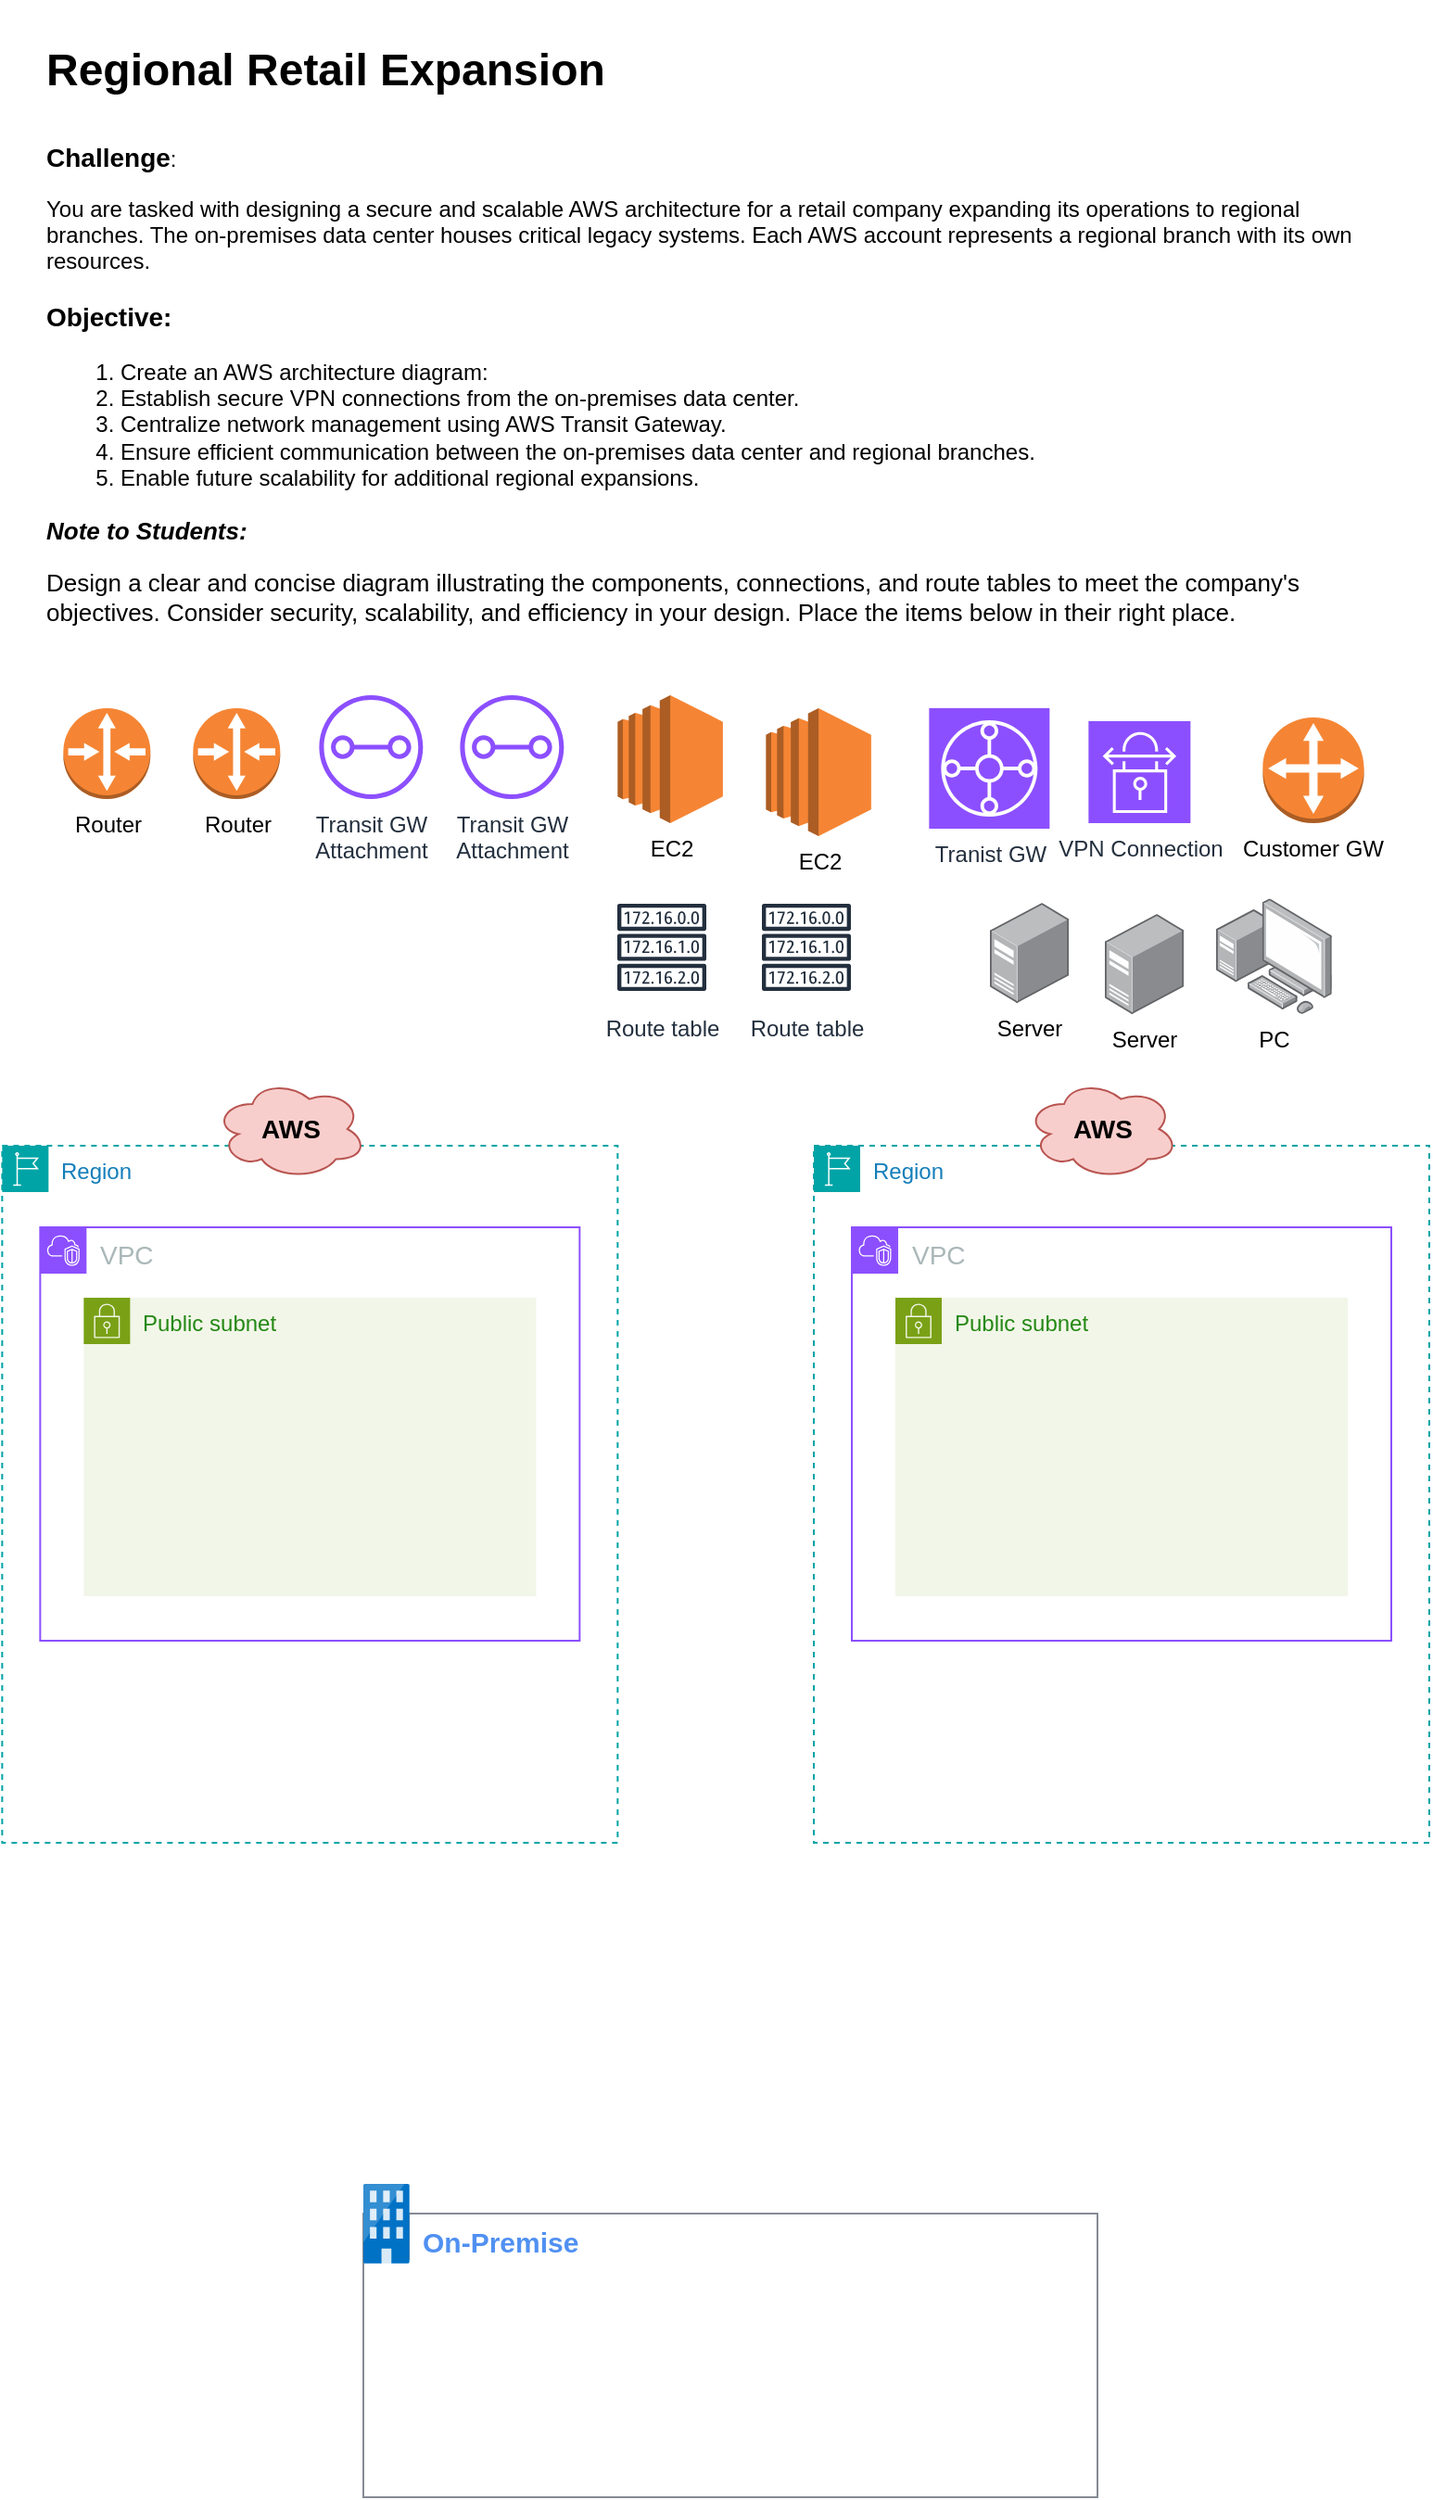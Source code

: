 <mxfile version="22.1.21" type="github" pages="5">
  <diagram name="TEAM-1" id="xMrl9BoHdBr8t4EEI67D">
    <mxGraphModel dx="786" dy="729" grid="0" gridSize="10" guides="1" tooltips="1" connect="1" arrows="1" fold="1" page="1" pageScale="1" pageWidth="850" pageHeight="1100" math="0" shadow="0">
      <root>
        <mxCell id="0" />
        <mxCell id="1" parent="0" />
        <mxCell id="xFF283TL191S3pq5xtMK-1" value="&lt;h1&gt;&lt;p style=&quot;border-color: var(--border-color);&quot;&gt;Regional Retail Expansion&lt;/p&gt;&lt;/h1&gt;&lt;p&gt;&lt;b&gt;&lt;font style=&quot;font-size: 14px;&quot;&gt;Challenge&lt;/font&gt;&lt;/b&gt;:&lt;/p&gt;&lt;p&gt;You are tasked with designing a secure and scalable AWS architecture for a retail company expanding its operations to regional branches. The on-premises data center houses critical legacy systems. Each AWS account represents a regional branch with its own resources.&lt;/p&gt;&lt;p style=&quot;font-size: 14px;&quot;&gt;&lt;font style=&quot;font-size: 14px;&quot;&gt;&lt;b&gt;Objective:&lt;/b&gt;&lt;/font&gt;&lt;/p&gt;&lt;p style=&quot;font-size: 14px;&quot;&gt;&lt;/p&gt;&lt;ol&gt;&lt;li&gt;Create an AWS architecture diagram:&lt;/li&gt;&lt;li&gt;Establish secure VPN connections from the on-premises data center.&lt;/li&gt;&lt;li&gt;Centralize network management using AWS Transit Gateway.&lt;/li&gt;&lt;li&gt;Ensure efficient communication between the on-premises data center and regional branches.&lt;/li&gt;&lt;li&gt;Enable future scalability for additional regional expansions.&lt;/li&gt;&lt;/ol&gt;&lt;p&gt;&lt;/p&gt;&lt;p style=&quot;font-size: 13px;&quot;&gt;&lt;b&gt;&lt;i&gt;&lt;font style=&quot;font-size: 13px;&quot;&gt;Note to Students:&lt;/font&gt;&lt;/i&gt;&lt;/b&gt;&lt;/p&gt;&lt;p style=&quot;font-size: 13px;&quot;&gt;Design a clear and concise diagram illustrating the components, connections, and route tables to meet the company&#39;s objectives. Consider security, scalability, and efficiency in your design. Place the items below in their right place.&lt;/p&gt;" style="text;html=1;strokeColor=none;fillColor=none;spacing=5;spacingTop=-20;whiteSpace=wrap;overflow=hidden;rounded=0;" vertex="1" parent="1">
          <mxGeometry x="40" y="40" width="740" height="390" as="geometry" />
        </mxCell>
        <mxCell id="xFF283TL191S3pq5xtMK-19" value="Router" style="outlineConnect=0;dashed=0;verticalLabelPosition=bottom;verticalAlign=top;align=center;html=1;shape=mxgraph.aws3.router;fillColor=#F58534;gradientColor=none;" vertex="1" parent="1">
          <mxGeometry x="54.18" y="412" width="46.96" height="49" as="geometry" />
        </mxCell>
        <mxCell id="xFF283TL191S3pq5xtMK-20" value="EC2" style="outlineConnect=0;dashed=0;verticalLabelPosition=bottom;verticalAlign=top;align=center;html=1;shape=mxgraph.aws3.ec2;fillColor=#F58534;gradientColor=none;" vertex="1" parent="1">
          <mxGeometry x="353.18" y="405" width="56.76" height="69" as="geometry" />
        </mxCell>
        <mxCell id="xFF283TL191S3pq5xtMK-21" value="Tranist GW" style="sketch=0;points=[[0,0,0],[0.25,0,0],[0.5,0,0],[0.75,0,0],[1,0,0],[0,1,0],[0.25,1,0],[0.5,1,0],[0.75,1,0],[1,1,0],[0,0.25,0],[0,0.5,0],[0,0.75,0],[1,0.25,0],[1,0.5,0],[1,0.75,0]];outlineConnect=0;fontColor=#232F3E;fillColor=#8C4FFF;strokeColor=#ffffff;dashed=0;verticalLabelPosition=bottom;verticalAlign=top;align=center;html=1;fontSize=12;fontStyle=0;aspect=fixed;shape=mxgraph.aws4.resourceIcon;resIcon=mxgraph.aws4.transit_gateway;" vertex="1" parent="1">
          <mxGeometry x="521.18" y="412" width="65" height="65" as="geometry" />
        </mxCell>
        <mxCell id="xFF283TL191S3pq5xtMK-22" value="Transit GW &lt;br&gt;Attachment" style="sketch=0;outlineConnect=0;fontColor=#232F3E;gradientColor=none;fillColor=#8C4FFF;strokeColor=none;dashed=0;verticalLabelPosition=bottom;verticalAlign=top;align=center;html=1;fontSize=12;fontStyle=0;aspect=fixed;pointerEvents=1;shape=mxgraph.aws4.transit_gateway_attachment;" vertex="1" parent="1">
          <mxGeometry x="268.18" y="405" width="56" height="56" as="geometry" />
        </mxCell>
        <mxCell id="xFF283TL191S3pq5xtMK-24" value="VPN Connection" style="sketch=0;points=[[0,0,0],[0.25,0,0],[0.5,0,0],[0.75,0,0],[1,0,0],[0,1,0],[0.25,1,0],[0.5,1,0],[0.75,1,0],[1,1,0],[0,0.25,0],[0,0.5,0],[0,0.75,0],[1,0.25,0],[1,0.5,0],[1,0.75,0]];outlineConnect=0;fontColor=#232F3E;fillColor=#8C4FFF;strokeColor=#ffffff;dashed=0;verticalLabelPosition=bottom;verticalAlign=top;align=center;html=1;fontSize=12;fontStyle=0;aspect=fixed;shape=mxgraph.aws4.resourceIcon;resIcon=mxgraph.aws4.site_to_site_vpn;" vertex="1" parent="1">
          <mxGeometry x="607.18" y="419" width="55" height="55" as="geometry" />
        </mxCell>
        <mxCell id="xFF283TL191S3pq5xtMK-25" value="Customer GW" style="outlineConnect=0;dashed=0;verticalLabelPosition=bottom;verticalAlign=top;align=center;html=1;shape=mxgraph.aws3.customer_gateway;fillColor=#F58534;gradientColor=none;" vertex="1" parent="1">
          <mxGeometry x="701.18" y="417" width="54.63" height="57" as="geometry" />
        </mxCell>
        <mxCell id="xFF283TL191S3pq5xtMK-31" value="Router" style="outlineConnect=0;dashed=0;verticalLabelPosition=bottom;verticalAlign=top;align=center;html=1;shape=mxgraph.aws3.router;fillColor=#F58534;gradientColor=none;" vertex="1" parent="1">
          <mxGeometry x="124.18" y="412" width="46.96" height="49" as="geometry" />
        </mxCell>
        <mxCell id="xFF283TL191S3pq5xtMK-32" value="Transit GW &lt;br&gt;Attachment" style="sketch=0;outlineConnect=0;fontColor=#232F3E;gradientColor=none;fillColor=#8C4FFF;strokeColor=none;dashed=0;verticalLabelPosition=bottom;verticalAlign=top;align=center;html=1;fontSize=12;fontStyle=0;aspect=fixed;pointerEvents=1;shape=mxgraph.aws4.transit_gateway_attachment;" vertex="1" parent="1">
          <mxGeometry x="192.18" y="405" width="56" height="56" as="geometry" />
        </mxCell>
        <mxCell id="xFF283TL191S3pq5xtMK-33" value="EC2" style="outlineConnect=0;dashed=0;verticalLabelPosition=bottom;verticalAlign=top;align=center;html=1;shape=mxgraph.aws3.ec2;fillColor=#F58534;gradientColor=none;" vertex="1" parent="1">
          <mxGeometry x="433.18" y="412" width="56.76" height="69" as="geometry" />
        </mxCell>
        <mxCell id="xFF283TL191S3pq5xtMK-35" value="Route table" style="sketch=0;outlineConnect=0;fontColor=#232F3E;gradientColor=none;strokeColor=#232F3E;fillColor=#ffffff;dashed=0;verticalLabelPosition=bottom;verticalAlign=top;align=center;html=1;fontSize=12;fontStyle=0;aspect=fixed;shape=mxgraph.aws4.resourceIcon;resIcon=mxgraph.aws4.route_table;" vertex="1" parent="1">
          <mxGeometry x="347" y="511" width="60" height="60" as="geometry" />
        </mxCell>
        <mxCell id="xFF283TL191S3pq5xtMK-36" value="Route table" style="sketch=0;outlineConnect=0;fontColor=#232F3E;gradientColor=none;strokeColor=#232F3E;fillColor=#ffffff;dashed=0;verticalLabelPosition=bottom;verticalAlign=top;align=center;html=1;fontSize=12;fontStyle=0;aspect=fixed;shape=mxgraph.aws4.resourceIcon;resIcon=mxgraph.aws4.route_table;" vertex="1" parent="1">
          <mxGeometry x="425" y="511" width="60" height="60" as="geometry" />
        </mxCell>
        <mxCell id="xFF283TL191S3pq5xtMK-39" value="" style="group;movable=0;resizable=0;rotatable=0;deletable=0;editable=0;locked=1;connectable=0;" vertex="1" connectable="0" parent="1">
          <mxGeometry x="21.18" y="612" width="332" height="412" as="geometry" />
        </mxCell>
        <mxCell id="xFF283TL191S3pq5xtMK-28" value="VPC" style="points=[[0,0],[0.25,0],[0.5,0],[0.75,0],[1,0],[1,0.25],[1,0.5],[1,0.75],[1,1],[0.75,1],[0.5,1],[0.25,1],[0,1],[0,0.75],[0,0.5],[0,0.25]];outlineConnect=0;gradientColor=none;html=1;whiteSpace=wrap;fontSize=14;fontStyle=0;container=1;pointerEvents=0;collapsible=0;recursiveResize=0;shape=mxgraph.aws4.group;grIcon=mxgraph.aws4.group_vpc2;strokeColor=#8C4FFF;fillColor=none;verticalAlign=top;align=left;spacingLeft=30;fontColor=#AAB7B8;dashed=0;" vertex="1" parent="xFF283TL191S3pq5xtMK-39">
          <mxGeometry x="20.5" y="80" width="291" height="223" as="geometry" />
        </mxCell>
        <mxCell id="xFF283TL191S3pq5xtMK-27" value="Public subnet" style="points=[[0,0],[0.25,0],[0.5,0],[0.75,0],[1,0],[1,0.25],[1,0.5],[1,0.75],[1,1],[0.75,1],[0.5,1],[0.25,1],[0,1],[0,0.75],[0,0.5],[0,0.25]];outlineConnect=0;gradientColor=none;html=1;whiteSpace=wrap;fontSize=12;fontStyle=0;container=1;pointerEvents=0;collapsible=0;recursiveResize=0;shape=mxgraph.aws4.group;grIcon=mxgraph.aws4.group_security_group;grStroke=0;strokeColor=#7AA116;fillColor=#F2F6E8;verticalAlign=top;align=left;spacingLeft=30;fontColor=#248814;dashed=0;" vertex="1" parent="xFF283TL191S3pq5xtMK-28">
          <mxGeometry x="23.5" y="38" width="244" height="161" as="geometry" />
        </mxCell>
        <mxCell id="xFF283TL191S3pq5xtMK-38" value="Region" style="points=[[0,0],[0.25,0],[0.5,0],[0.75,0],[1,0],[1,0.25],[1,0.5],[1,0.75],[1,1],[0.75,1],[0.5,1],[0.25,1],[0,1],[0,0.75],[0,0.5],[0,0.25]];outlineConnect=0;gradientColor=none;html=1;whiteSpace=wrap;fontSize=12;fontStyle=0;container=1;pointerEvents=0;collapsible=0;recursiveResize=0;shape=mxgraph.aws4.group;grIcon=mxgraph.aws4.group_region;strokeColor=#00A4A6;fillColor=none;verticalAlign=top;align=left;spacingLeft=30;fontColor=#147EBA;dashed=1;" vertex="1" parent="xFF283TL191S3pq5xtMK-39">
          <mxGeometry y="36" width="332" height="376" as="geometry" />
        </mxCell>
        <mxCell id="xFF283TL191S3pq5xtMK-9" value="&lt;font style=&quot;font-size: 14px;&quot;&gt;AWS&lt;/font&gt;" style="ellipse;shape=cloud;whiteSpace=wrap;html=1;fontStyle=1;fillColor=#f8cecc;strokeColor=#b85450;" vertex="1" parent="xFF283TL191S3pq5xtMK-39">
          <mxGeometry x="114.5" width="82" height="54" as="geometry" />
        </mxCell>
        <mxCell id="xFF283TL191S3pq5xtMK-40" value="" style="group;movable=0;resizable=0;rotatable=0;deletable=0;editable=0;locked=1;connectable=0;" vertex="1" connectable="0" parent="1">
          <mxGeometry x="459" y="612" width="332" height="412" as="geometry" />
        </mxCell>
        <mxCell id="xFF283TL191S3pq5xtMK-41" value="VPC" style="points=[[0,0],[0.25,0],[0.5,0],[0.75,0],[1,0],[1,0.25],[1,0.5],[1,0.75],[1,1],[0.75,1],[0.5,1],[0.25,1],[0,1],[0,0.75],[0,0.5],[0,0.25]];outlineConnect=0;gradientColor=none;html=1;whiteSpace=wrap;fontSize=14;fontStyle=0;container=1;pointerEvents=0;collapsible=0;recursiveResize=0;shape=mxgraph.aws4.group;grIcon=mxgraph.aws4.group_vpc2;strokeColor=#8C4FFF;fillColor=none;verticalAlign=top;align=left;spacingLeft=30;fontColor=#AAB7B8;dashed=0;" vertex="1" parent="xFF283TL191S3pq5xtMK-40">
          <mxGeometry x="20.5" y="80" width="291" height="223" as="geometry" />
        </mxCell>
        <mxCell id="xFF283TL191S3pq5xtMK-42" value="Public subnet" style="points=[[0,0],[0.25,0],[0.5,0],[0.75,0],[1,0],[1,0.25],[1,0.5],[1,0.75],[1,1],[0.75,1],[0.5,1],[0.25,1],[0,1],[0,0.75],[0,0.5],[0,0.25]];outlineConnect=0;gradientColor=none;html=1;whiteSpace=wrap;fontSize=12;fontStyle=0;container=1;pointerEvents=0;collapsible=0;recursiveResize=0;shape=mxgraph.aws4.group;grIcon=mxgraph.aws4.group_security_group;grStroke=0;strokeColor=#7AA116;fillColor=#F2F6E8;verticalAlign=top;align=left;spacingLeft=30;fontColor=#248814;dashed=0;" vertex="1" parent="xFF283TL191S3pq5xtMK-41">
          <mxGeometry x="23.5" y="38" width="244" height="161" as="geometry" />
        </mxCell>
        <mxCell id="xFF283TL191S3pq5xtMK-43" value="Region" style="points=[[0,0],[0.25,0],[0.5,0],[0.75,0],[1,0],[1,0.25],[1,0.5],[1,0.75],[1,1],[0.75,1],[0.5,1],[0.25,1],[0,1],[0,0.75],[0,0.5],[0,0.25]];outlineConnect=0;gradientColor=none;html=1;whiteSpace=wrap;fontSize=12;fontStyle=0;container=1;pointerEvents=0;collapsible=0;recursiveResize=0;shape=mxgraph.aws4.group;grIcon=mxgraph.aws4.group_region;strokeColor=#00A4A6;fillColor=none;verticalAlign=top;align=left;spacingLeft=30;fontColor=#147EBA;dashed=1;" vertex="1" parent="xFF283TL191S3pq5xtMK-40">
          <mxGeometry y="36" width="332" height="376" as="geometry" />
        </mxCell>
        <mxCell id="xFF283TL191S3pq5xtMK-44" value="&lt;font style=&quot;font-size: 14px;&quot;&gt;AWS&lt;/font&gt;" style="ellipse;shape=cloud;whiteSpace=wrap;html=1;fontStyle=1;fillColor=#f8cecc;strokeColor=#b85450;" vertex="1" parent="xFF283TL191S3pq5xtMK-40">
          <mxGeometry x="114.5" width="82" height="54" as="geometry" />
        </mxCell>
        <mxCell id="xFF283TL191S3pq5xtMK-46" value="" style="group;movable=0;resizable=0;rotatable=0;deletable=0;editable=0;locked=1;connectable=0;" vertex="1" connectable="0" parent="1">
          <mxGeometry x="216" y="1208" width="396" height="169" as="geometry" />
        </mxCell>
        <mxCell id="xFF283TL191S3pq5xtMK-45" value="On-Premise" style="sketch=0;outlineConnect=0;gradientColor=none;html=1;whiteSpace=wrap;fontSize=15;fontStyle=1;shape=mxgraph.aws4.group;grIcon=mxgraph.aws4.group_on_premise;strokeColor=#858B94;fillColor=none;verticalAlign=top;align=left;spacingLeft=30;fontColor=#5090f2;dashed=0;" vertex="1" parent="xFF283TL191S3pq5xtMK-46">
          <mxGeometry y="16" width="396" height="153" as="geometry" />
        </mxCell>
        <mxCell id="xFF283TL191S3pq5xtMK-37" value="" style="image;sketch=0;aspect=fixed;html=1;points=[];align=center;fontSize=12;image=img/lib/mscae/Exchange_On_premises_Access.svg;" vertex="1" parent="xFF283TL191S3pq5xtMK-46">
          <mxGeometry width="24.921" height="42.967" as="geometry" />
        </mxCell>
        <mxCell id="xFF283TL191S3pq5xtMK-47" value="PC" style="image;points=[];aspect=fixed;html=1;align=center;shadow=0;dashed=0;image=img/lib/allied_telesis/computer_and_terminals/Personal_Computer_with_Server.svg;" vertex="1" parent="1">
          <mxGeometry x="676" y="514.6" width="62.4" height="62.4" as="geometry" />
        </mxCell>
        <mxCell id="xFF283TL191S3pq5xtMK-48" value="Server" style="image;points=[];aspect=fixed;html=1;align=center;shadow=0;dashed=0;image=img/lib/allied_telesis/computer_and_terminals/Server_Desktop.svg;" vertex="1" parent="1">
          <mxGeometry x="616" y="523" width="42.6" height="54" as="geometry" />
        </mxCell>
        <mxCell id="xFF283TL191S3pq5xtMK-49" value="Server" style="image;points=[];aspect=fixed;html=1;align=center;shadow=0;dashed=0;image=img/lib/allied_telesis/computer_and_terminals/Server_Desktop.svg;" vertex="1" parent="1">
          <mxGeometry x="554" y="517" width="42.6" height="54" as="geometry" />
        </mxCell>
      </root>
    </mxGraphModel>
  </diagram>
  <diagram name="TEAM-2" id="wMBfLVk-4wUDmtI283F3">
    <mxGraphModel dx="786" dy="729" grid="0" gridSize="10" guides="1" tooltips="1" connect="1" arrows="1" fold="1" page="1" pageScale="1" pageWidth="850" pageHeight="1100" math="0" shadow="0">
      <root>
        <mxCell id="C6y6OVr7-JJxYg1it66c-0" />
        <mxCell id="C6y6OVr7-JJxYg1it66c-1" parent="C6y6OVr7-JJxYg1it66c-0" />
        <mxCell id="C6y6OVr7-JJxYg1it66c-2" value="&lt;h1&gt;&lt;p style=&quot;border-color: var(--border-color);&quot;&gt;Regional Retail Expansion&lt;/p&gt;&lt;/h1&gt;&lt;p&gt;&lt;b&gt;&lt;font style=&quot;font-size: 14px;&quot;&gt;Challenge&lt;/font&gt;&lt;/b&gt;:&lt;/p&gt;&lt;p&gt;You are tasked with designing a secure and scalable AWS architecture for a retail company expanding its operations to regional branches. The on-premises data center houses critical legacy systems. Each AWS account represents a regional branch with its own resources.&lt;/p&gt;&lt;p style=&quot;font-size: 14px;&quot;&gt;&lt;font style=&quot;font-size: 14px;&quot;&gt;&lt;b&gt;Objective:&lt;/b&gt;&lt;/font&gt;&lt;/p&gt;&lt;p style=&quot;font-size: 14px;&quot;&gt;&lt;/p&gt;&lt;ol&gt;&lt;li&gt;Create an AWS architecture diagram:&lt;/li&gt;&lt;li&gt;Establish secure VPN connections from the on-premises data center.&lt;/li&gt;&lt;li&gt;Centralize network management using AWS Transit Gateway.&lt;/li&gt;&lt;li&gt;Ensure efficient communication between the on-premises data center and regional branches.&lt;/li&gt;&lt;li&gt;Enable future scalability for additional regional expansions.&lt;/li&gt;&lt;/ol&gt;&lt;p&gt;&lt;/p&gt;&lt;p style=&quot;font-size: 13px;&quot;&gt;&lt;b&gt;&lt;i&gt;&lt;font style=&quot;font-size: 13px;&quot;&gt;Note to Students:&lt;/font&gt;&lt;/i&gt;&lt;/b&gt;&lt;/p&gt;&lt;p style=&quot;font-size: 13px;&quot;&gt;Design a clear and concise diagram illustrating the components, connections, and route tables to meet the company&#39;s objectives. Consider security, scalability, and efficiency in your design. Place the items below in their right place.&lt;/p&gt;" style="text;html=1;strokeColor=none;fillColor=none;spacing=5;spacingTop=-20;whiteSpace=wrap;overflow=hidden;rounded=0;" vertex="1" parent="C6y6OVr7-JJxYg1it66c-1">
          <mxGeometry x="40" y="40" width="740" height="390" as="geometry" />
        </mxCell>
        <mxCell id="C6y6OVr7-JJxYg1it66c-3" value="Router" style="outlineConnect=0;dashed=0;verticalLabelPosition=bottom;verticalAlign=top;align=center;html=1;shape=mxgraph.aws3.router;fillColor=#F58534;gradientColor=none;" vertex="1" parent="C6y6OVr7-JJxYg1it66c-1">
          <mxGeometry x="54.18" y="412" width="46.96" height="49" as="geometry" />
        </mxCell>
        <mxCell id="C6y6OVr7-JJxYg1it66c-4" value="EC2" style="outlineConnect=0;dashed=0;verticalLabelPosition=bottom;verticalAlign=top;align=center;html=1;shape=mxgraph.aws3.ec2;fillColor=#F58534;gradientColor=none;" vertex="1" parent="C6y6OVr7-JJxYg1it66c-1">
          <mxGeometry x="353.18" y="405" width="56.76" height="69" as="geometry" />
        </mxCell>
        <mxCell id="C6y6OVr7-JJxYg1it66c-5" value="Tranist GW" style="sketch=0;points=[[0,0,0],[0.25,0,0],[0.5,0,0],[0.75,0,0],[1,0,0],[0,1,0],[0.25,1,0],[0.5,1,0],[0.75,1,0],[1,1,0],[0,0.25,0],[0,0.5,0],[0,0.75,0],[1,0.25,0],[1,0.5,0],[1,0.75,0]];outlineConnect=0;fontColor=#232F3E;fillColor=#8C4FFF;strokeColor=#ffffff;dashed=0;verticalLabelPosition=bottom;verticalAlign=top;align=center;html=1;fontSize=12;fontStyle=0;aspect=fixed;shape=mxgraph.aws4.resourceIcon;resIcon=mxgraph.aws4.transit_gateway;" vertex="1" parent="C6y6OVr7-JJxYg1it66c-1">
          <mxGeometry x="521.18" y="412" width="65" height="65" as="geometry" />
        </mxCell>
        <mxCell id="C6y6OVr7-JJxYg1it66c-6" value="Transit GW &lt;br&gt;Attachment" style="sketch=0;outlineConnect=0;fontColor=#232F3E;gradientColor=none;fillColor=#8C4FFF;strokeColor=none;dashed=0;verticalLabelPosition=bottom;verticalAlign=top;align=center;html=1;fontSize=12;fontStyle=0;aspect=fixed;pointerEvents=1;shape=mxgraph.aws4.transit_gateway_attachment;" vertex="1" parent="C6y6OVr7-JJxYg1it66c-1">
          <mxGeometry x="268.18" y="405" width="56" height="56" as="geometry" />
        </mxCell>
        <mxCell id="C6y6OVr7-JJxYg1it66c-7" value="VPN Connection" style="sketch=0;points=[[0,0,0],[0.25,0,0],[0.5,0,0],[0.75,0,0],[1,0,0],[0,1,0],[0.25,1,0],[0.5,1,0],[0.75,1,0],[1,1,0],[0,0.25,0],[0,0.5,0],[0,0.75,0],[1,0.25,0],[1,0.5,0],[1,0.75,0]];outlineConnect=0;fontColor=#232F3E;fillColor=#8C4FFF;strokeColor=#ffffff;dashed=0;verticalLabelPosition=bottom;verticalAlign=top;align=center;html=1;fontSize=12;fontStyle=0;aspect=fixed;shape=mxgraph.aws4.resourceIcon;resIcon=mxgraph.aws4.site_to_site_vpn;" vertex="1" parent="C6y6OVr7-JJxYg1it66c-1">
          <mxGeometry x="607.18" y="419" width="55" height="55" as="geometry" />
        </mxCell>
        <mxCell id="C6y6OVr7-JJxYg1it66c-8" value="Customer GW" style="outlineConnect=0;dashed=0;verticalLabelPosition=bottom;verticalAlign=top;align=center;html=1;shape=mxgraph.aws3.customer_gateway;fillColor=#F58534;gradientColor=none;" vertex="1" parent="C6y6OVr7-JJxYg1it66c-1">
          <mxGeometry x="701.18" y="417" width="54.63" height="57" as="geometry" />
        </mxCell>
        <mxCell id="C6y6OVr7-JJxYg1it66c-9" value="Router" style="outlineConnect=0;dashed=0;verticalLabelPosition=bottom;verticalAlign=top;align=center;html=1;shape=mxgraph.aws3.router;fillColor=#F58534;gradientColor=none;" vertex="1" parent="C6y6OVr7-JJxYg1it66c-1">
          <mxGeometry x="124.18" y="412" width="46.96" height="49" as="geometry" />
        </mxCell>
        <mxCell id="C6y6OVr7-JJxYg1it66c-10" value="Transit GW &lt;br&gt;Attachment" style="sketch=0;outlineConnect=0;fontColor=#232F3E;gradientColor=none;fillColor=#8C4FFF;strokeColor=none;dashed=0;verticalLabelPosition=bottom;verticalAlign=top;align=center;html=1;fontSize=12;fontStyle=0;aspect=fixed;pointerEvents=1;shape=mxgraph.aws4.transit_gateway_attachment;" vertex="1" parent="C6y6OVr7-JJxYg1it66c-1">
          <mxGeometry x="192.18" y="405" width="56" height="56" as="geometry" />
        </mxCell>
        <mxCell id="C6y6OVr7-JJxYg1it66c-11" value="EC2" style="outlineConnect=0;dashed=0;verticalLabelPosition=bottom;verticalAlign=top;align=center;html=1;shape=mxgraph.aws3.ec2;fillColor=#F58534;gradientColor=none;" vertex="1" parent="C6y6OVr7-JJxYg1it66c-1">
          <mxGeometry x="433.18" y="412" width="56.76" height="69" as="geometry" />
        </mxCell>
        <mxCell id="C6y6OVr7-JJxYg1it66c-12" value="Route table" style="sketch=0;outlineConnect=0;fontColor=#232F3E;gradientColor=none;strokeColor=#232F3E;fillColor=#ffffff;dashed=0;verticalLabelPosition=bottom;verticalAlign=top;align=center;html=1;fontSize=12;fontStyle=0;aspect=fixed;shape=mxgraph.aws4.resourceIcon;resIcon=mxgraph.aws4.route_table;" vertex="1" parent="C6y6OVr7-JJxYg1it66c-1">
          <mxGeometry x="347" y="511" width="60" height="60" as="geometry" />
        </mxCell>
        <mxCell id="C6y6OVr7-JJxYg1it66c-13" value="Route table" style="sketch=0;outlineConnect=0;fontColor=#232F3E;gradientColor=none;strokeColor=#232F3E;fillColor=#ffffff;dashed=0;verticalLabelPosition=bottom;verticalAlign=top;align=center;html=1;fontSize=12;fontStyle=0;aspect=fixed;shape=mxgraph.aws4.resourceIcon;resIcon=mxgraph.aws4.route_table;" vertex="1" parent="C6y6OVr7-JJxYg1it66c-1">
          <mxGeometry x="425" y="511" width="60" height="60" as="geometry" />
        </mxCell>
        <mxCell id="C6y6OVr7-JJxYg1it66c-14" value="" style="group;movable=0;resizable=0;rotatable=0;deletable=0;editable=0;locked=1;connectable=0;" vertex="1" connectable="0" parent="C6y6OVr7-JJxYg1it66c-1">
          <mxGeometry x="21.18" y="612" width="332" height="412" as="geometry" />
        </mxCell>
        <mxCell id="C6y6OVr7-JJxYg1it66c-15" value="VPC" style="points=[[0,0],[0.25,0],[0.5,0],[0.75,0],[1,0],[1,0.25],[1,0.5],[1,0.75],[1,1],[0.75,1],[0.5,1],[0.25,1],[0,1],[0,0.75],[0,0.5],[0,0.25]];outlineConnect=0;gradientColor=none;html=1;whiteSpace=wrap;fontSize=14;fontStyle=0;container=1;pointerEvents=0;collapsible=0;recursiveResize=0;shape=mxgraph.aws4.group;grIcon=mxgraph.aws4.group_vpc2;strokeColor=#8C4FFF;fillColor=none;verticalAlign=top;align=left;spacingLeft=30;fontColor=#AAB7B8;dashed=0;" vertex="1" parent="C6y6OVr7-JJxYg1it66c-14">
          <mxGeometry x="20.5" y="80" width="291" height="223" as="geometry" />
        </mxCell>
        <mxCell id="C6y6OVr7-JJxYg1it66c-16" value="Public subnet" style="points=[[0,0],[0.25,0],[0.5,0],[0.75,0],[1,0],[1,0.25],[1,0.5],[1,0.75],[1,1],[0.75,1],[0.5,1],[0.25,1],[0,1],[0,0.75],[0,0.5],[0,0.25]];outlineConnect=0;gradientColor=none;html=1;whiteSpace=wrap;fontSize=12;fontStyle=0;container=1;pointerEvents=0;collapsible=0;recursiveResize=0;shape=mxgraph.aws4.group;grIcon=mxgraph.aws4.group_security_group;grStroke=0;strokeColor=#7AA116;fillColor=#F2F6E8;verticalAlign=top;align=left;spacingLeft=30;fontColor=#248814;dashed=0;" vertex="1" parent="C6y6OVr7-JJxYg1it66c-15">
          <mxGeometry x="23.5" y="38" width="244" height="161" as="geometry" />
        </mxCell>
        <mxCell id="C6y6OVr7-JJxYg1it66c-17" value="Region" style="points=[[0,0],[0.25,0],[0.5,0],[0.75,0],[1,0],[1,0.25],[1,0.5],[1,0.75],[1,1],[0.75,1],[0.5,1],[0.25,1],[0,1],[0,0.75],[0,0.5],[0,0.25]];outlineConnect=0;gradientColor=none;html=1;whiteSpace=wrap;fontSize=12;fontStyle=0;container=1;pointerEvents=0;collapsible=0;recursiveResize=0;shape=mxgraph.aws4.group;grIcon=mxgraph.aws4.group_region;strokeColor=#00A4A6;fillColor=none;verticalAlign=top;align=left;spacingLeft=30;fontColor=#147EBA;dashed=1;" vertex="1" parent="C6y6OVr7-JJxYg1it66c-14">
          <mxGeometry y="36" width="332" height="376" as="geometry" />
        </mxCell>
        <mxCell id="C6y6OVr7-JJxYg1it66c-18" value="&lt;font style=&quot;font-size: 14px;&quot;&gt;AWS&lt;/font&gt;" style="ellipse;shape=cloud;whiteSpace=wrap;html=1;fontStyle=1;fillColor=#f8cecc;strokeColor=#b85450;" vertex="1" parent="C6y6OVr7-JJxYg1it66c-14">
          <mxGeometry x="114.5" width="82" height="54" as="geometry" />
        </mxCell>
        <mxCell id="C6y6OVr7-JJxYg1it66c-19" value="" style="group;movable=0;resizable=0;rotatable=0;deletable=0;editable=0;locked=1;connectable=0;" vertex="1" connectable="0" parent="C6y6OVr7-JJxYg1it66c-1">
          <mxGeometry x="459" y="612" width="332" height="412" as="geometry" />
        </mxCell>
        <mxCell id="C6y6OVr7-JJxYg1it66c-20" value="VPC" style="points=[[0,0],[0.25,0],[0.5,0],[0.75,0],[1,0],[1,0.25],[1,0.5],[1,0.75],[1,1],[0.75,1],[0.5,1],[0.25,1],[0,1],[0,0.75],[0,0.5],[0,0.25]];outlineConnect=0;gradientColor=none;html=1;whiteSpace=wrap;fontSize=14;fontStyle=0;container=1;pointerEvents=0;collapsible=0;recursiveResize=0;shape=mxgraph.aws4.group;grIcon=mxgraph.aws4.group_vpc2;strokeColor=#8C4FFF;fillColor=none;verticalAlign=top;align=left;spacingLeft=30;fontColor=#AAB7B8;dashed=0;" vertex="1" parent="C6y6OVr7-JJxYg1it66c-19">
          <mxGeometry x="20.5" y="80" width="291" height="223" as="geometry" />
        </mxCell>
        <mxCell id="C6y6OVr7-JJxYg1it66c-21" value="Public subnet" style="points=[[0,0],[0.25,0],[0.5,0],[0.75,0],[1,0],[1,0.25],[1,0.5],[1,0.75],[1,1],[0.75,1],[0.5,1],[0.25,1],[0,1],[0,0.75],[0,0.5],[0,0.25]];outlineConnect=0;gradientColor=none;html=1;whiteSpace=wrap;fontSize=12;fontStyle=0;container=1;pointerEvents=0;collapsible=0;recursiveResize=0;shape=mxgraph.aws4.group;grIcon=mxgraph.aws4.group_security_group;grStroke=0;strokeColor=#7AA116;fillColor=#F2F6E8;verticalAlign=top;align=left;spacingLeft=30;fontColor=#248814;dashed=0;" vertex="1" parent="C6y6OVr7-JJxYg1it66c-20">
          <mxGeometry x="23.5" y="38" width="244" height="161" as="geometry" />
        </mxCell>
        <mxCell id="C6y6OVr7-JJxYg1it66c-22" value="Region" style="points=[[0,0],[0.25,0],[0.5,0],[0.75,0],[1,0],[1,0.25],[1,0.5],[1,0.75],[1,1],[0.75,1],[0.5,1],[0.25,1],[0,1],[0,0.75],[0,0.5],[0,0.25]];outlineConnect=0;gradientColor=none;html=1;whiteSpace=wrap;fontSize=12;fontStyle=0;container=1;pointerEvents=0;collapsible=0;recursiveResize=0;shape=mxgraph.aws4.group;grIcon=mxgraph.aws4.group_region;strokeColor=#00A4A6;fillColor=none;verticalAlign=top;align=left;spacingLeft=30;fontColor=#147EBA;dashed=1;" vertex="1" parent="C6y6OVr7-JJxYg1it66c-19">
          <mxGeometry y="36" width="332" height="376" as="geometry" />
        </mxCell>
        <mxCell id="C6y6OVr7-JJxYg1it66c-23" value="&lt;font style=&quot;font-size: 14px;&quot;&gt;AWS&lt;/font&gt;" style="ellipse;shape=cloud;whiteSpace=wrap;html=1;fontStyle=1;fillColor=#f8cecc;strokeColor=#b85450;" vertex="1" parent="C6y6OVr7-JJxYg1it66c-19">
          <mxGeometry x="114.5" width="82" height="54" as="geometry" />
        </mxCell>
        <mxCell id="C6y6OVr7-JJxYg1it66c-24" value="" style="group;movable=0;resizable=0;rotatable=0;deletable=0;editable=0;locked=1;connectable=0;" vertex="1" connectable="0" parent="C6y6OVr7-JJxYg1it66c-1">
          <mxGeometry x="216" y="1208" width="396" height="169" as="geometry" />
        </mxCell>
        <mxCell id="C6y6OVr7-JJxYg1it66c-25" value="On-Premise" style="sketch=0;outlineConnect=0;gradientColor=none;html=1;whiteSpace=wrap;fontSize=15;fontStyle=1;shape=mxgraph.aws4.group;grIcon=mxgraph.aws4.group_on_premise;strokeColor=#858B94;fillColor=none;verticalAlign=top;align=left;spacingLeft=30;fontColor=#5090f2;dashed=0;" vertex="1" parent="C6y6OVr7-JJxYg1it66c-24">
          <mxGeometry y="16" width="396" height="153" as="geometry" />
        </mxCell>
        <mxCell id="C6y6OVr7-JJxYg1it66c-26" value="" style="image;sketch=0;aspect=fixed;html=1;points=[];align=center;fontSize=12;image=img/lib/mscae/Exchange_On_premises_Access.svg;" vertex="1" parent="C6y6OVr7-JJxYg1it66c-24">
          <mxGeometry width="24.921" height="42.967" as="geometry" />
        </mxCell>
        <mxCell id="C6y6OVr7-JJxYg1it66c-27" value="PC" style="image;points=[];aspect=fixed;html=1;align=center;shadow=0;dashed=0;image=img/lib/allied_telesis/computer_and_terminals/Personal_Computer_with_Server.svg;" vertex="1" parent="C6y6OVr7-JJxYg1it66c-1">
          <mxGeometry x="676" y="514.6" width="62.4" height="62.4" as="geometry" />
        </mxCell>
        <mxCell id="C6y6OVr7-JJxYg1it66c-28" value="Server" style="image;points=[];aspect=fixed;html=1;align=center;shadow=0;dashed=0;image=img/lib/allied_telesis/computer_and_terminals/Server_Desktop.svg;" vertex="1" parent="C6y6OVr7-JJxYg1it66c-1">
          <mxGeometry x="616" y="523" width="42.6" height="54" as="geometry" />
        </mxCell>
        <mxCell id="C6y6OVr7-JJxYg1it66c-29" value="Server" style="image;points=[];aspect=fixed;html=1;align=center;shadow=0;dashed=0;image=img/lib/allied_telesis/computer_and_terminals/Server_Desktop.svg;" vertex="1" parent="C6y6OVr7-JJxYg1it66c-1">
          <mxGeometry x="554" y="517" width="42.6" height="54" as="geometry" />
        </mxCell>
      </root>
    </mxGraphModel>
  </diagram>
  <diagram name="TEAM-3" id="vdtBvbOWj6bA4ObFYcxc">
    <mxGraphModel dx="786" dy="729" grid="0" gridSize="10" guides="1" tooltips="1" connect="1" arrows="1" fold="1" page="1" pageScale="1" pageWidth="850" pageHeight="1100" math="0" shadow="0">
      <root>
        <mxCell id="N863fdYqIgJwgsvcQAtN-0" />
        <mxCell id="N863fdYqIgJwgsvcQAtN-1" parent="N863fdYqIgJwgsvcQAtN-0" />
        <mxCell id="N863fdYqIgJwgsvcQAtN-2" value="&lt;h1&gt;&lt;p style=&quot;border-color: var(--border-color);&quot;&gt;Regional Retail Expansion&lt;/p&gt;&lt;/h1&gt;&lt;p&gt;&lt;b&gt;&lt;font style=&quot;font-size: 14px;&quot;&gt;Challenge&lt;/font&gt;&lt;/b&gt;:&lt;/p&gt;&lt;p&gt;You are tasked with designing a secure and scalable AWS architecture for a retail company expanding its operations to regional branches. The on-premises data center houses critical legacy systems. Each AWS account represents a regional branch with its own resources.&lt;/p&gt;&lt;p style=&quot;font-size: 14px;&quot;&gt;&lt;font style=&quot;font-size: 14px;&quot;&gt;&lt;b&gt;Objective:&lt;/b&gt;&lt;/font&gt;&lt;/p&gt;&lt;p style=&quot;font-size: 14px;&quot;&gt;&lt;/p&gt;&lt;ol&gt;&lt;li&gt;Create an AWS architecture diagram:&lt;/li&gt;&lt;li&gt;Establish secure VPN connections from the on-premises data center.&lt;/li&gt;&lt;li&gt;Centralize network management using AWS Transit Gateway.&lt;/li&gt;&lt;li&gt;Ensure efficient communication between the on-premises data center and regional branches.&lt;/li&gt;&lt;li&gt;Enable future scalability for additional regional expansions.&lt;/li&gt;&lt;/ol&gt;&lt;p&gt;&lt;/p&gt;&lt;p style=&quot;font-size: 13px;&quot;&gt;&lt;b&gt;&lt;i&gt;&lt;font style=&quot;font-size: 13px;&quot;&gt;Note to Students:&lt;/font&gt;&lt;/i&gt;&lt;/b&gt;&lt;/p&gt;&lt;p style=&quot;font-size: 13px;&quot;&gt;Design a clear and concise diagram illustrating the components, connections, and route tables to meet the company&#39;s objectives. Consider security, scalability, and efficiency in your design. Place the items below in their right place.&lt;/p&gt;" style="text;html=1;strokeColor=none;fillColor=none;spacing=5;spacingTop=-20;whiteSpace=wrap;overflow=hidden;rounded=0;" vertex="1" parent="N863fdYqIgJwgsvcQAtN-1">
          <mxGeometry x="40" y="40" width="740" height="390" as="geometry" />
        </mxCell>
        <mxCell id="N863fdYqIgJwgsvcQAtN-3" value="Router" style="outlineConnect=0;dashed=0;verticalLabelPosition=bottom;verticalAlign=top;align=center;html=1;shape=mxgraph.aws3.router;fillColor=#F58534;gradientColor=none;" vertex="1" parent="N863fdYqIgJwgsvcQAtN-1">
          <mxGeometry x="54.18" y="412" width="46.96" height="49" as="geometry" />
        </mxCell>
        <mxCell id="N863fdYqIgJwgsvcQAtN-4" value="EC2" style="outlineConnect=0;dashed=0;verticalLabelPosition=bottom;verticalAlign=top;align=center;html=1;shape=mxgraph.aws3.ec2;fillColor=#F58534;gradientColor=none;" vertex="1" parent="N863fdYqIgJwgsvcQAtN-1">
          <mxGeometry x="353.18" y="405" width="56.76" height="69" as="geometry" />
        </mxCell>
        <mxCell id="N863fdYqIgJwgsvcQAtN-5" value="Tranist GW" style="sketch=0;points=[[0,0,0],[0.25,0,0],[0.5,0,0],[0.75,0,0],[1,0,0],[0,1,0],[0.25,1,0],[0.5,1,0],[0.75,1,0],[1,1,0],[0,0.25,0],[0,0.5,0],[0,0.75,0],[1,0.25,0],[1,0.5,0],[1,0.75,0]];outlineConnect=0;fontColor=#232F3E;fillColor=#8C4FFF;strokeColor=#ffffff;dashed=0;verticalLabelPosition=bottom;verticalAlign=top;align=center;html=1;fontSize=12;fontStyle=0;aspect=fixed;shape=mxgraph.aws4.resourceIcon;resIcon=mxgraph.aws4.transit_gateway;" vertex="1" parent="N863fdYqIgJwgsvcQAtN-1">
          <mxGeometry x="521.18" y="412" width="65" height="65" as="geometry" />
        </mxCell>
        <mxCell id="N863fdYqIgJwgsvcQAtN-6" value="Transit GW &lt;br&gt;Attachment" style="sketch=0;outlineConnect=0;fontColor=#232F3E;gradientColor=none;fillColor=#8C4FFF;strokeColor=none;dashed=0;verticalLabelPosition=bottom;verticalAlign=top;align=center;html=1;fontSize=12;fontStyle=0;aspect=fixed;pointerEvents=1;shape=mxgraph.aws4.transit_gateway_attachment;" vertex="1" parent="N863fdYqIgJwgsvcQAtN-1">
          <mxGeometry x="268.18" y="405" width="56" height="56" as="geometry" />
        </mxCell>
        <mxCell id="N863fdYqIgJwgsvcQAtN-7" value="VPN Connection" style="sketch=0;points=[[0,0,0],[0.25,0,0],[0.5,0,0],[0.75,0,0],[1,0,0],[0,1,0],[0.25,1,0],[0.5,1,0],[0.75,1,0],[1,1,0],[0,0.25,0],[0,0.5,0],[0,0.75,0],[1,0.25,0],[1,0.5,0],[1,0.75,0]];outlineConnect=0;fontColor=#232F3E;fillColor=#8C4FFF;strokeColor=#ffffff;dashed=0;verticalLabelPosition=bottom;verticalAlign=top;align=center;html=1;fontSize=12;fontStyle=0;aspect=fixed;shape=mxgraph.aws4.resourceIcon;resIcon=mxgraph.aws4.site_to_site_vpn;" vertex="1" parent="N863fdYqIgJwgsvcQAtN-1">
          <mxGeometry x="607.18" y="419" width="55" height="55" as="geometry" />
        </mxCell>
        <mxCell id="N863fdYqIgJwgsvcQAtN-8" value="Customer GW" style="outlineConnect=0;dashed=0;verticalLabelPosition=bottom;verticalAlign=top;align=center;html=1;shape=mxgraph.aws3.customer_gateway;fillColor=#F58534;gradientColor=none;" vertex="1" parent="N863fdYqIgJwgsvcQAtN-1">
          <mxGeometry x="701.18" y="417" width="54.63" height="57" as="geometry" />
        </mxCell>
        <mxCell id="N863fdYqIgJwgsvcQAtN-9" value="Router" style="outlineConnect=0;dashed=0;verticalLabelPosition=bottom;verticalAlign=top;align=center;html=1;shape=mxgraph.aws3.router;fillColor=#F58534;gradientColor=none;" vertex="1" parent="N863fdYqIgJwgsvcQAtN-1">
          <mxGeometry x="124.18" y="412" width="46.96" height="49" as="geometry" />
        </mxCell>
        <mxCell id="N863fdYqIgJwgsvcQAtN-10" value="Transit GW &lt;br&gt;Attachment" style="sketch=0;outlineConnect=0;fontColor=#232F3E;gradientColor=none;fillColor=#8C4FFF;strokeColor=none;dashed=0;verticalLabelPosition=bottom;verticalAlign=top;align=center;html=1;fontSize=12;fontStyle=0;aspect=fixed;pointerEvents=1;shape=mxgraph.aws4.transit_gateway_attachment;" vertex="1" parent="N863fdYqIgJwgsvcQAtN-1">
          <mxGeometry x="192.18" y="405" width="56" height="56" as="geometry" />
        </mxCell>
        <mxCell id="N863fdYqIgJwgsvcQAtN-11" value="EC2" style="outlineConnect=0;dashed=0;verticalLabelPosition=bottom;verticalAlign=top;align=center;html=1;shape=mxgraph.aws3.ec2;fillColor=#F58534;gradientColor=none;" vertex="1" parent="N863fdYqIgJwgsvcQAtN-1">
          <mxGeometry x="433.18" y="412" width="56.76" height="69" as="geometry" />
        </mxCell>
        <mxCell id="N863fdYqIgJwgsvcQAtN-12" value="Route table" style="sketch=0;outlineConnect=0;fontColor=#232F3E;gradientColor=none;strokeColor=#232F3E;fillColor=#ffffff;dashed=0;verticalLabelPosition=bottom;verticalAlign=top;align=center;html=1;fontSize=12;fontStyle=0;aspect=fixed;shape=mxgraph.aws4.resourceIcon;resIcon=mxgraph.aws4.route_table;" vertex="1" parent="N863fdYqIgJwgsvcQAtN-1">
          <mxGeometry x="347" y="511" width="60" height="60" as="geometry" />
        </mxCell>
        <mxCell id="N863fdYqIgJwgsvcQAtN-13" value="Route table" style="sketch=0;outlineConnect=0;fontColor=#232F3E;gradientColor=none;strokeColor=#232F3E;fillColor=#ffffff;dashed=0;verticalLabelPosition=bottom;verticalAlign=top;align=center;html=1;fontSize=12;fontStyle=0;aspect=fixed;shape=mxgraph.aws4.resourceIcon;resIcon=mxgraph.aws4.route_table;" vertex="1" parent="N863fdYqIgJwgsvcQAtN-1">
          <mxGeometry x="425" y="511" width="60" height="60" as="geometry" />
        </mxCell>
        <mxCell id="N863fdYqIgJwgsvcQAtN-14" value="" style="group;movable=0;resizable=0;rotatable=0;deletable=0;editable=0;locked=1;connectable=0;" vertex="1" connectable="0" parent="N863fdYqIgJwgsvcQAtN-1">
          <mxGeometry x="21.18" y="612" width="332" height="412" as="geometry" />
        </mxCell>
        <mxCell id="N863fdYqIgJwgsvcQAtN-15" value="VPC" style="points=[[0,0],[0.25,0],[0.5,0],[0.75,0],[1,0],[1,0.25],[1,0.5],[1,0.75],[1,1],[0.75,1],[0.5,1],[0.25,1],[0,1],[0,0.75],[0,0.5],[0,0.25]];outlineConnect=0;gradientColor=none;html=1;whiteSpace=wrap;fontSize=14;fontStyle=0;container=1;pointerEvents=0;collapsible=0;recursiveResize=0;shape=mxgraph.aws4.group;grIcon=mxgraph.aws4.group_vpc2;strokeColor=#8C4FFF;fillColor=none;verticalAlign=top;align=left;spacingLeft=30;fontColor=#AAB7B8;dashed=0;" vertex="1" parent="N863fdYqIgJwgsvcQAtN-14">
          <mxGeometry x="20.5" y="80" width="291" height="223" as="geometry" />
        </mxCell>
        <mxCell id="N863fdYqIgJwgsvcQAtN-16" value="Public subnet" style="points=[[0,0],[0.25,0],[0.5,0],[0.75,0],[1,0],[1,0.25],[1,0.5],[1,0.75],[1,1],[0.75,1],[0.5,1],[0.25,1],[0,1],[0,0.75],[0,0.5],[0,0.25]];outlineConnect=0;gradientColor=none;html=1;whiteSpace=wrap;fontSize=12;fontStyle=0;container=1;pointerEvents=0;collapsible=0;recursiveResize=0;shape=mxgraph.aws4.group;grIcon=mxgraph.aws4.group_security_group;grStroke=0;strokeColor=#7AA116;fillColor=#F2F6E8;verticalAlign=top;align=left;spacingLeft=30;fontColor=#248814;dashed=0;" vertex="1" parent="N863fdYqIgJwgsvcQAtN-15">
          <mxGeometry x="23.5" y="38" width="244" height="161" as="geometry" />
        </mxCell>
        <mxCell id="N863fdYqIgJwgsvcQAtN-17" value="Region" style="points=[[0,0],[0.25,0],[0.5,0],[0.75,0],[1,0],[1,0.25],[1,0.5],[1,0.75],[1,1],[0.75,1],[0.5,1],[0.25,1],[0,1],[0,0.75],[0,0.5],[0,0.25]];outlineConnect=0;gradientColor=none;html=1;whiteSpace=wrap;fontSize=12;fontStyle=0;container=1;pointerEvents=0;collapsible=0;recursiveResize=0;shape=mxgraph.aws4.group;grIcon=mxgraph.aws4.group_region;strokeColor=#00A4A6;fillColor=none;verticalAlign=top;align=left;spacingLeft=30;fontColor=#147EBA;dashed=1;" vertex="1" parent="N863fdYqIgJwgsvcQAtN-14">
          <mxGeometry y="36" width="332" height="376" as="geometry" />
        </mxCell>
        <mxCell id="N863fdYqIgJwgsvcQAtN-18" value="&lt;font style=&quot;font-size: 14px;&quot;&gt;AWS&lt;/font&gt;" style="ellipse;shape=cloud;whiteSpace=wrap;html=1;fontStyle=1;fillColor=#f8cecc;strokeColor=#b85450;" vertex="1" parent="N863fdYqIgJwgsvcQAtN-14">
          <mxGeometry x="114.5" width="82" height="54" as="geometry" />
        </mxCell>
        <mxCell id="N863fdYqIgJwgsvcQAtN-19" value="" style="group;movable=0;resizable=0;rotatable=0;deletable=0;editable=0;locked=1;connectable=0;" vertex="1" connectable="0" parent="N863fdYqIgJwgsvcQAtN-1">
          <mxGeometry x="459" y="612" width="332" height="412" as="geometry" />
        </mxCell>
        <mxCell id="N863fdYqIgJwgsvcQAtN-20" value="VPC" style="points=[[0,0],[0.25,0],[0.5,0],[0.75,0],[1,0],[1,0.25],[1,0.5],[1,0.75],[1,1],[0.75,1],[0.5,1],[0.25,1],[0,1],[0,0.75],[0,0.5],[0,0.25]];outlineConnect=0;gradientColor=none;html=1;whiteSpace=wrap;fontSize=14;fontStyle=0;container=1;pointerEvents=0;collapsible=0;recursiveResize=0;shape=mxgraph.aws4.group;grIcon=mxgraph.aws4.group_vpc2;strokeColor=#8C4FFF;fillColor=none;verticalAlign=top;align=left;spacingLeft=30;fontColor=#AAB7B8;dashed=0;" vertex="1" parent="N863fdYqIgJwgsvcQAtN-19">
          <mxGeometry x="20.5" y="80" width="291" height="223" as="geometry" />
        </mxCell>
        <mxCell id="N863fdYqIgJwgsvcQAtN-21" value="Public subnet" style="points=[[0,0],[0.25,0],[0.5,0],[0.75,0],[1,0],[1,0.25],[1,0.5],[1,0.75],[1,1],[0.75,1],[0.5,1],[0.25,1],[0,1],[0,0.75],[0,0.5],[0,0.25]];outlineConnect=0;gradientColor=none;html=1;whiteSpace=wrap;fontSize=12;fontStyle=0;container=1;pointerEvents=0;collapsible=0;recursiveResize=0;shape=mxgraph.aws4.group;grIcon=mxgraph.aws4.group_security_group;grStroke=0;strokeColor=#7AA116;fillColor=#F2F6E8;verticalAlign=top;align=left;spacingLeft=30;fontColor=#248814;dashed=0;" vertex="1" parent="N863fdYqIgJwgsvcQAtN-20">
          <mxGeometry x="23.5" y="38" width="244" height="161" as="geometry" />
        </mxCell>
        <mxCell id="N863fdYqIgJwgsvcQAtN-22" value="Region" style="points=[[0,0],[0.25,0],[0.5,0],[0.75,0],[1,0],[1,0.25],[1,0.5],[1,0.75],[1,1],[0.75,1],[0.5,1],[0.25,1],[0,1],[0,0.75],[0,0.5],[0,0.25]];outlineConnect=0;gradientColor=none;html=1;whiteSpace=wrap;fontSize=12;fontStyle=0;container=1;pointerEvents=0;collapsible=0;recursiveResize=0;shape=mxgraph.aws4.group;grIcon=mxgraph.aws4.group_region;strokeColor=#00A4A6;fillColor=none;verticalAlign=top;align=left;spacingLeft=30;fontColor=#147EBA;dashed=1;" vertex="1" parent="N863fdYqIgJwgsvcQAtN-19">
          <mxGeometry y="36" width="332" height="376" as="geometry" />
        </mxCell>
        <mxCell id="N863fdYqIgJwgsvcQAtN-23" value="&lt;font style=&quot;font-size: 14px;&quot;&gt;AWS&lt;/font&gt;" style="ellipse;shape=cloud;whiteSpace=wrap;html=1;fontStyle=1;fillColor=#f8cecc;strokeColor=#b85450;" vertex="1" parent="N863fdYqIgJwgsvcQAtN-19">
          <mxGeometry x="114.5" width="82" height="54" as="geometry" />
        </mxCell>
        <mxCell id="N863fdYqIgJwgsvcQAtN-24" value="" style="group;movable=0;resizable=0;rotatable=0;deletable=0;editable=0;locked=1;connectable=0;" vertex="1" connectable="0" parent="N863fdYqIgJwgsvcQAtN-1">
          <mxGeometry x="216" y="1208" width="396" height="169" as="geometry" />
        </mxCell>
        <mxCell id="N863fdYqIgJwgsvcQAtN-25" value="On-Premise" style="sketch=0;outlineConnect=0;gradientColor=none;html=1;whiteSpace=wrap;fontSize=15;fontStyle=1;shape=mxgraph.aws4.group;grIcon=mxgraph.aws4.group_on_premise;strokeColor=#858B94;fillColor=none;verticalAlign=top;align=left;spacingLeft=30;fontColor=#5090f2;dashed=0;" vertex="1" parent="N863fdYqIgJwgsvcQAtN-24">
          <mxGeometry y="16" width="396" height="153" as="geometry" />
        </mxCell>
        <mxCell id="N863fdYqIgJwgsvcQAtN-26" value="" style="image;sketch=0;aspect=fixed;html=1;points=[];align=center;fontSize=12;image=img/lib/mscae/Exchange_On_premises_Access.svg;" vertex="1" parent="N863fdYqIgJwgsvcQAtN-24">
          <mxGeometry width="24.921" height="42.967" as="geometry" />
        </mxCell>
        <mxCell id="N863fdYqIgJwgsvcQAtN-27" value="PC" style="image;points=[];aspect=fixed;html=1;align=center;shadow=0;dashed=0;image=img/lib/allied_telesis/computer_and_terminals/Personal_Computer_with_Server.svg;" vertex="1" parent="N863fdYqIgJwgsvcQAtN-1">
          <mxGeometry x="676" y="514.6" width="62.4" height="62.4" as="geometry" />
        </mxCell>
        <mxCell id="N863fdYqIgJwgsvcQAtN-28" value="Server" style="image;points=[];aspect=fixed;html=1;align=center;shadow=0;dashed=0;image=img/lib/allied_telesis/computer_and_terminals/Server_Desktop.svg;" vertex="1" parent="N863fdYqIgJwgsvcQAtN-1">
          <mxGeometry x="616" y="523" width="42.6" height="54" as="geometry" />
        </mxCell>
        <mxCell id="N863fdYqIgJwgsvcQAtN-29" value="Server" style="image;points=[];aspect=fixed;html=1;align=center;shadow=0;dashed=0;image=img/lib/allied_telesis/computer_and_terminals/Server_Desktop.svg;" vertex="1" parent="N863fdYqIgJwgsvcQAtN-1">
          <mxGeometry x="554" y="517" width="42.6" height="54" as="geometry" />
        </mxCell>
      </root>
    </mxGraphModel>
  </diagram>
  <diagram name="TEAM-4" id="p2PsJVX8marWmzzuWe2p">
    <mxGraphModel dx="786" dy="729" grid="0" gridSize="10" guides="1" tooltips="1" connect="1" arrows="1" fold="1" page="1" pageScale="1" pageWidth="850" pageHeight="1100" math="0" shadow="0">
      <root>
        <mxCell id="UDMA1MJ25fL-LX4SiT2w-0" />
        <mxCell id="UDMA1MJ25fL-LX4SiT2w-1" parent="UDMA1MJ25fL-LX4SiT2w-0" />
        <mxCell id="UDMA1MJ25fL-LX4SiT2w-2" value="&lt;h1&gt;&lt;p style=&quot;border-color: var(--border-color);&quot;&gt;Regional Retail Expansion&lt;/p&gt;&lt;/h1&gt;&lt;p&gt;&lt;b&gt;&lt;font style=&quot;font-size: 14px;&quot;&gt;Challenge&lt;/font&gt;&lt;/b&gt;:&lt;/p&gt;&lt;p&gt;You are tasked with designing a secure and scalable AWS architecture for a retail company expanding its operations to regional branches. The on-premises data center houses critical legacy systems. Each AWS account represents a regional branch with its own resources.&lt;/p&gt;&lt;p style=&quot;font-size: 14px;&quot;&gt;&lt;font style=&quot;font-size: 14px;&quot;&gt;&lt;b&gt;Objective:&lt;/b&gt;&lt;/font&gt;&lt;/p&gt;&lt;p style=&quot;font-size: 14px;&quot;&gt;&lt;/p&gt;&lt;ol&gt;&lt;li&gt;Create an AWS architecture diagram:&lt;/li&gt;&lt;li&gt;Establish secure VPN connections from the on-premises data center.&lt;/li&gt;&lt;li&gt;Centralize network management using AWS Transit Gateway.&lt;/li&gt;&lt;li&gt;Ensure efficient communication between the on-premises data center and regional branches.&lt;/li&gt;&lt;li&gt;Enable future scalability for additional regional expansions.&lt;/li&gt;&lt;/ol&gt;&lt;p&gt;&lt;/p&gt;&lt;p style=&quot;font-size: 13px;&quot;&gt;&lt;b&gt;&lt;i&gt;&lt;font style=&quot;font-size: 13px;&quot;&gt;Note to Students:&lt;/font&gt;&lt;/i&gt;&lt;/b&gt;&lt;/p&gt;&lt;p style=&quot;font-size: 13px;&quot;&gt;Design a clear and concise diagram illustrating the components, connections, and route tables to meet the company&#39;s objectives. Consider security, scalability, and efficiency in your design. Place the items below in their right place.&lt;/p&gt;" style="text;html=1;strokeColor=none;fillColor=none;spacing=5;spacingTop=-20;whiteSpace=wrap;overflow=hidden;rounded=0;" vertex="1" parent="UDMA1MJ25fL-LX4SiT2w-1">
          <mxGeometry x="40" y="40" width="740" height="390" as="geometry" />
        </mxCell>
        <mxCell id="UDMA1MJ25fL-LX4SiT2w-3" value="Router" style="outlineConnect=0;dashed=0;verticalLabelPosition=bottom;verticalAlign=top;align=center;html=1;shape=mxgraph.aws3.router;fillColor=#F58534;gradientColor=none;" vertex="1" parent="UDMA1MJ25fL-LX4SiT2w-1">
          <mxGeometry x="54.18" y="412" width="46.96" height="49" as="geometry" />
        </mxCell>
        <mxCell id="UDMA1MJ25fL-LX4SiT2w-4" value="EC2" style="outlineConnect=0;dashed=0;verticalLabelPosition=bottom;verticalAlign=top;align=center;html=1;shape=mxgraph.aws3.ec2;fillColor=#F58534;gradientColor=none;" vertex="1" parent="UDMA1MJ25fL-LX4SiT2w-1">
          <mxGeometry x="353.18" y="405" width="56.76" height="69" as="geometry" />
        </mxCell>
        <mxCell id="UDMA1MJ25fL-LX4SiT2w-5" value="Tranist GW" style="sketch=0;points=[[0,0,0],[0.25,0,0],[0.5,0,0],[0.75,0,0],[1,0,0],[0,1,0],[0.25,1,0],[0.5,1,0],[0.75,1,0],[1,1,0],[0,0.25,0],[0,0.5,0],[0,0.75,0],[1,0.25,0],[1,0.5,0],[1,0.75,0]];outlineConnect=0;fontColor=#232F3E;fillColor=#8C4FFF;strokeColor=#ffffff;dashed=0;verticalLabelPosition=bottom;verticalAlign=top;align=center;html=1;fontSize=12;fontStyle=0;aspect=fixed;shape=mxgraph.aws4.resourceIcon;resIcon=mxgraph.aws4.transit_gateway;" vertex="1" parent="UDMA1MJ25fL-LX4SiT2w-1">
          <mxGeometry x="521.18" y="412" width="65" height="65" as="geometry" />
        </mxCell>
        <mxCell id="UDMA1MJ25fL-LX4SiT2w-6" value="Transit GW &lt;br&gt;Attachment" style="sketch=0;outlineConnect=0;fontColor=#232F3E;gradientColor=none;fillColor=#8C4FFF;strokeColor=none;dashed=0;verticalLabelPosition=bottom;verticalAlign=top;align=center;html=1;fontSize=12;fontStyle=0;aspect=fixed;pointerEvents=1;shape=mxgraph.aws4.transit_gateway_attachment;" vertex="1" parent="UDMA1MJ25fL-LX4SiT2w-1">
          <mxGeometry x="268.18" y="405" width="56" height="56" as="geometry" />
        </mxCell>
        <mxCell id="UDMA1MJ25fL-LX4SiT2w-7" value="VPN Connection" style="sketch=0;points=[[0,0,0],[0.25,0,0],[0.5,0,0],[0.75,0,0],[1,0,0],[0,1,0],[0.25,1,0],[0.5,1,0],[0.75,1,0],[1,1,0],[0,0.25,0],[0,0.5,0],[0,0.75,0],[1,0.25,0],[1,0.5,0],[1,0.75,0]];outlineConnect=0;fontColor=#232F3E;fillColor=#8C4FFF;strokeColor=#ffffff;dashed=0;verticalLabelPosition=bottom;verticalAlign=top;align=center;html=1;fontSize=12;fontStyle=0;aspect=fixed;shape=mxgraph.aws4.resourceIcon;resIcon=mxgraph.aws4.site_to_site_vpn;" vertex="1" parent="UDMA1MJ25fL-LX4SiT2w-1">
          <mxGeometry x="607.18" y="419" width="55" height="55" as="geometry" />
        </mxCell>
        <mxCell id="UDMA1MJ25fL-LX4SiT2w-8" value="Customer GW" style="outlineConnect=0;dashed=0;verticalLabelPosition=bottom;verticalAlign=top;align=center;html=1;shape=mxgraph.aws3.customer_gateway;fillColor=#F58534;gradientColor=none;" vertex="1" parent="UDMA1MJ25fL-LX4SiT2w-1">
          <mxGeometry x="701.18" y="417" width="54.63" height="57" as="geometry" />
        </mxCell>
        <mxCell id="UDMA1MJ25fL-LX4SiT2w-9" value="Router" style="outlineConnect=0;dashed=0;verticalLabelPosition=bottom;verticalAlign=top;align=center;html=1;shape=mxgraph.aws3.router;fillColor=#F58534;gradientColor=none;" vertex="1" parent="UDMA1MJ25fL-LX4SiT2w-1">
          <mxGeometry x="124.18" y="412" width="46.96" height="49" as="geometry" />
        </mxCell>
        <mxCell id="UDMA1MJ25fL-LX4SiT2w-10" value="Transit GW &lt;br&gt;Attachment" style="sketch=0;outlineConnect=0;fontColor=#232F3E;gradientColor=none;fillColor=#8C4FFF;strokeColor=none;dashed=0;verticalLabelPosition=bottom;verticalAlign=top;align=center;html=1;fontSize=12;fontStyle=0;aspect=fixed;pointerEvents=1;shape=mxgraph.aws4.transit_gateway_attachment;" vertex="1" parent="UDMA1MJ25fL-LX4SiT2w-1">
          <mxGeometry x="192.18" y="405" width="56" height="56" as="geometry" />
        </mxCell>
        <mxCell id="UDMA1MJ25fL-LX4SiT2w-11" value="EC2" style="outlineConnect=0;dashed=0;verticalLabelPosition=bottom;verticalAlign=top;align=center;html=1;shape=mxgraph.aws3.ec2;fillColor=#F58534;gradientColor=none;" vertex="1" parent="UDMA1MJ25fL-LX4SiT2w-1">
          <mxGeometry x="433.18" y="412" width="56.76" height="69" as="geometry" />
        </mxCell>
        <mxCell id="UDMA1MJ25fL-LX4SiT2w-12" value="Route table" style="sketch=0;outlineConnect=0;fontColor=#232F3E;gradientColor=none;strokeColor=#232F3E;fillColor=#ffffff;dashed=0;verticalLabelPosition=bottom;verticalAlign=top;align=center;html=1;fontSize=12;fontStyle=0;aspect=fixed;shape=mxgraph.aws4.resourceIcon;resIcon=mxgraph.aws4.route_table;" vertex="1" parent="UDMA1MJ25fL-LX4SiT2w-1">
          <mxGeometry x="347" y="511" width="60" height="60" as="geometry" />
        </mxCell>
        <mxCell id="UDMA1MJ25fL-LX4SiT2w-13" value="Route table" style="sketch=0;outlineConnect=0;fontColor=#232F3E;gradientColor=none;strokeColor=#232F3E;fillColor=#ffffff;dashed=0;verticalLabelPosition=bottom;verticalAlign=top;align=center;html=1;fontSize=12;fontStyle=0;aspect=fixed;shape=mxgraph.aws4.resourceIcon;resIcon=mxgraph.aws4.route_table;" vertex="1" parent="UDMA1MJ25fL-LX4SiT2w-1">
          <mxGeometry x="425" y="511" width="60" height="60" as="geometry" />
        </mxCell>
        <mxCell id="UDMA1MJ25fL-LX4SiT2w-14" value="" style="group;movable=0;resizable=0;rotatable=0;deletable=0;editable=0;locked=1;connectable=0;" vertex="1" connectable="0" parent="UDMA1MJ25fL-LX4SiT2w-1">
          <mxGeometry x="21.18" y="612" width="332" height="412" as="geometry" />
        </mxCell>
        <mxCell id="UDMA1MJ25fL-LX4SiT2w-15" value="VPC" style="points=[[0,0],[0.25,0],[0.5,0],[0.75,0],[1,0],[1,0.25],[1,0.5],[1,0.75],[1,1],[0.75,1],[0.5,1],[0.25,1],[0,1],[0,0.75],[0,0.5],[0,0.25]];outlineConnect=0;gradientColor=none;html=1;whiteSpace=wrap;fontSize=14;fontStyle=0;container=1;pointerEvents=0;collapsible=0;recursiveResize=0;shape=mxgraph.aws4.group;grIcon=mxgraph.aws4.group_vpc2;strokeColor=#8C4FFF;fillColor=none;verticalAlign=top;align=left;spacingLeft=30;fontColor=#AAB7B8;dashed=0;" vertex="1" parent="UDMA1MJ25fL-LX4SiT2w-14">
          <mxGeometry x="20.5" y="80" width="291" height="223" as="geometry" />
        </mxCell>
        <mxCell id="UDMA1MJ25fL-LX4SiT2w-16" value="Public subnet" style="points=[[0,0],[0.25,0],[0.5,0],[0.75,0],[1,0],[1,0.25],[1,0.5],[1,0.75],[1,1],[0.75,1],[0.5,1],[0.25,1],[0,1],[0,0.75],[0,0.5],[0,0.25]];outlineConnect=0;gradientColor=none;html=1;whiteSpace=wrap;fontSize=12;fontStyle=0;container=1;pointerEvents=0;collapsible=0;recursiveResize=0;shape=mxgraph.aws4.group;grIcon=mxgraph.aws4.group_security_group;grStroke=0;strokeColor=#7AA116;fillColor=#F2F6E8;verticalAlign=top;align=left;spacingLeft=30;fontColor=#248814;dashed=0;" vertex="1" parent="UDMA1MJ25fL-LX4SiT2w-15">
          <mxGeometry x="23.5" y="38" width="244" height="161" as="geometry" />
        </mxCell>
        <mxCell id="UDMA1MJ25fL-LX4SiT2w-17" value="Region" style="points=[[0,0],[0.25,0],[0.5,0],[0.75,0],[1,0],[1,0.25],[1,0.5],[1,0.75],[1,1],[0.75,1],[0.5,1],[0.25,1],[0,1],[0,0.75],[0,0.5],[0,0.25]];outlineConnect=0;gradientColor=none;html=1;whiteSpace=wrap;fontSize=12;fontStyle=0;container=1;pointerEvents=0;collapsible=0;recursiveResize=0;shape=mxgraph.aws4.group;grIcon=mxgraph.aws4.group_region;strokeColor=#00A4A6;fillColor=none;verticalAlign=top;align=left;spacingLeft=30;fontColor=#147EBA;dashed=1;" vertex="1" parent="UDMA1MJ25fL-LX4SiT2w-14">
          <mxGeometry y="36" width="332" height="376" as="geometry" />
        </mxCell>
        <mxCell id="UDMA1MJ25fL-LX4SiT2w-18" value="&lt;font style=&quot;font-size: 14px;&quot;&gt;AWS&lt;/font&gt;" style="ellipse;shape=cloud;whiteSpace=wrap;html=1;fontStyle=1;fillColor=#f8cecc;strokeColor=#b85450;" vertex="1" parent="UDMA1MJ25fL-LX4SiT2w-14">
          <mxGeometry x="114.5" width="82" height="54" as="geometry" />
        </mxCell>
        <mxCell id="UDMA1MJ25fL-LX4SiT2w-19" value="" style="group;movable=0;resizable=0;rotatable=0;deletable=0;editable=0;locked=1;connectable=0;" vertex="1" connectable="0" parent="UDMA1MJ25fL-LX4SiT2w-1">
          <mxGeometry x="459" y="612" width="332" height="412" as="geometry" />
        </mxCell>
        <mxCell id="UDMA1MJ25fL-LX4SiT2w-20" value="VPC" style="points=[[0,0],[0.25,0],[0.5,0],[0.75,0],[1,0],[1,0.25],[1,0.5],[1,0.75],[1,1],[0.75,1],[0.5,1],[0.25,1],[0,1],[0,0.75],[0,0.5],[0,0.25]];outlineConnect=0;gradientColor=none;html=1;whiteSpace=wrap;fontSize=14;fontStyle=0;container=1;pointerEvents=0;collapsible=0;recursiveResize=0;shape=mxgraph.aws4.group;grIcon=mxgraph.aws4.group_vpc2;strokeColor=#8C4FFF;fillColor=none;verticalAlign=top;align=left;spacingLeft=30;fontColor=#AAB7B8;dashed=0;" vertex="1" parent="UDMA1MJ25fL-LX4SiT2w-19">
          <mxGeometry x="20.5" y="80" width="291" height="223" as="geometry" />
        </mxCell>
        <mxCell id="UDMA1MJ25fL-LX4SiT2w-21" value="Public subnet" style="points=[[0,0],[0.25,0],[0.5,0],[0.75,0],[1,0],[1,0.25],[1,0.5],[1,0.75],[1,1],[0.75,1],[0.5,1],[0.25,1],[0,1],[0,0.75],[0,0.5],[0,0.25]];outlineConnect=0;gradientColor=none;html=1;whiteSpace=wrap;fontSize=12;fontStyle=0;container=1;pointerEvents=0;collapsible=0;recursiveResize=0;shape=mxgraph.aws4.group;grIcon=mxgraph.aws4.group_security_group;grStroke=0;strokeColor=#7AA116;fillColor=#F2F6E8;verticalAlign=top;align=left;spacingLeft=30;fontColor=#248814;dashed=0;" vertex="1" parent="UDMA1MJ25fL-LX4SiT2w-20">
          <mxGeometry x="23.5" y="38" width="244" height="161" as="geometry" />
        </mxCell>
        <mxCell id="UDMA1MJ25fL-LX4SiT2w-22" value="Region" style="points=[[0,0],[0.25,0],[0.5,0],[0.75,0],[1,0],[1,0.25],[1,0.5],[1,0.75],[1,1],[0.75,1],[0.5,1],[0.25,1],[0,1],[0,0.75],[0,0.5],[0,0.25]];outlineConnect=0;gradientColor=none;html=1;whiteSpace=wrap;fontSize=12;fontStyle=0;container=1;pointerEvents=0;collapsible=0;recursiveResize=0;shape=mxgraph.aws4.group;grIcon=mxgraph.aws4.group_region;strokeColor=#00A4A6;fillColor=none;verticalAlign=top;align=left;spacingLeft=30;fontColor=#147EBA;dashed=1;" vertex="1" parent="UDMA1MJ25fL-LX4SiT2w-19">
          <mxGeometry y="36" width="332" height="376" as="geometry" />
        </mxCell>
        <mxCell id="UDMA1MJ25fL-LX4SiT2w-23" value="&lt;font style=&quot;font-size: 14px;&quot;&gt;AWS&lt;/font&gt;" style="ellipse;shape=cloud;whiteSpace=wrap;html=1;fontStyle=1;fillColor=#f8cecc;strokeColor=#b85450;" vertex="1" parent="UDMA1MJ25fL-LX4SiT2w-19">
          <mxGeometry x="114.5" width="82" height="54" as="geometry" />
        </mxCell>
        <mxCell id="UDMA1MJ25fL-LX4SiT2w-24" value="" style="group;movable=0;resizable=0;rotatable=0;deletable=0;editable=0;locked=1;connectable=0;" vertex="1" connectable="0" parent="UDMA1MJ25fL-LX4SiT2w-1">
          <mxGeometry x="216" y="1208" width="396" height="169" as="geometry" />
        </mxCell>
        <mxCell id="UDMA1MJ25fL-LX4SiT2w-25" value="On-Premise" style="sketch=0;outlineConnect=0;gradientColor=none;html=1;whiteSpace=wrap;fontSize=15;fontStyle=1;shape=mxgraph.aws4.group;grIcon=mxgraph.aws4.group_on_premise;strokeColor=#858B94;fillColor=none;verticalAlign=top;align=left;spacingLeft=30;fontColor=#5090f2;dashed=0;" vertex="1" parent="UDMA1MJ25fL-LX4SiT2w-24">
          <mxGeometry y="16" width="396" height="153" as="geometry" />
        </mxCell>
        <mxCell id="UDMA1MJ25fL-LX4SiT2w-26" value="" style="image;sketch=0;aspect=fixed;html=1;points=[];align=center;fontSize=12;image=img/lib/mscae/Exchange_On_premises_Access.svg;" vertex="1" parent="UDMA1MJ25fL-LX4SiT2w-24">
          <mxGeometry width="24.921" height="42.967" as="geometry" />
        </mxCell>
        <mxCell id="UDMA1MJ25fL-LX4SiT2w-27" value="PC" style="image;points=[];aspect=fixed;html=1;align=center;shadow=0;dashed=0;image=img/lib/allied_telesis/computer_and_terminals/Personal_Computer_with_Server.svg;" vertex="1" parent="UDMA1MJ25fL-LX4SiT2w-1">
          <mxGeometry x="676" y="514.6" width="62.4" height="62.4" as="geometry" />
        </mxCell>
        <mxCell id="UDMA1MJ25fL-LX4SiT2w-28" value="Server" style="image;points=[];aspect=fixed;html=1;align=center;shadow=0;dashed=0;image=img/lib/allied_telesis/computer_and_terminals/Server_Desktop.svg;" vertex="1" parent="UDMA1MJ25fL-LX4SiT2w-1">
          <mxGeometry x="616" y="523" width="42.6" height="54" as="geometry" />
        </mxCell>
        <mxCell id="UDMA1MJ25fL-LX4SiT2w-29" value="Server" style="image;points=[];aspect=fixed;html=1;align=center;shadow=0;dashed=0;image=img/lib/allied_telesis/computer_and_terminals/Server_Desktop.svg;" vertex="1" parent="UDMA1MJ25fL-LX4SiT2w-1">
          <mxGeometry x="554" y="517" width="42.6" height="54" as="geometry" />
        </mxCell>
      </root>
    </mxGraphModel>
  </diagram>
  <diagram name="TEAM-5" id="5RxwKlFGv3GHmL1jSjK9">
    <mxGraphModel dx="770" dy="655" grid="0" gridSize="10" guides="1" tooltips="1" connect="1" arrows="1" fold="1" page="1" pageScale="1" pageWidth="850" pageHeight="1100" math="0" shadow="0">
      <root>
        <mxCell id="r3yV0QSlU1suaCTe82Ye-0" />
        <mxCell id="r3yV0QSlU1suaCTe82Ye-1" parent="r3yV0QSlU1suaCTe82Ye-0" />
        <mxCell id="r3yV0QSlU1suaCTe82Ye-2" value="&lt;h1&gt;&lt;p style=&quot;border-color: var(--border-color);&quot;&gt;Regional Retail Expansion&lt;/p&gt;&lt;/h1&gt;&lt;p&gt;&lt;b&gt;&lt;font style=&quot;font-size: 14px;&quot;&gt;Challenge&lt;/font&gt;&lt;/b&gt;:&lt;/p&gt;&lt;p&gt;You are tasked with designing a secure and scalable AWS architecture for a retail company expanding its operations to regional branches. The on-premises data center houses critical legacy systems. Each AWS account represents a regional branch with its own resources.&lt;/p&gt;&lt;p style=&quot;font-size: 14px;&quot;&gt;&lt;font style=&quot;font-size: 14px;&quot;&gt;&lt;b&gt;Objective:&lt;/b&gt;&lt;/font&gt;&lt;/p&gt;&lt;p style=&quot;font-size: 14px;&quot;&gt;&lt;/p&gt;&lt;ol&gt;&lt;li&gt;Create an AWS architecture diagram:&lt;/li&gt;&lt;li&gt;Establish secure VPN connections from the on-premises data center.&lt;/li&gt;&lt;li&gt;Centralize network management using AWS Transit Gateway.&lt;/li&gt;&lt;li&gt;Ensure efficient communication between the on-premises data center and regional branches.&lt;/li&gt;&lt;li&gt;Enable future scalability for additional regional expansions.&lt;/li&gt;&lt;/ol&gt;&lt;p&gt;&lt;/p&gt;&lt;p style=&quot;font-size: 13px;&quot;&gt;&lt;b&gt;&lt;i&gt;&lt;font style=&quot;font-size: 13px;&quot;&gt;Note to Students:&lt;/font&gt;&lt;/i&gt;&lt;/b&gt;&lt;/p&gt;&lt;p style=&quot;font-size: 13px;&quot;&gt;Design a clear and concise diagram illustrating the components, connections, and route tables to meet the company&#39;s objectives. Consider security, scalability, and efficiency in your design. Place the items below in their right place.&lt;/p&gt;" style="text;html=1;strokeColor=none;fillColor=none;spacing=5;spacingTop=-20;whiteSpace=wrap;overflow=hidden;rounded=0;" vertex="1" parent="r3yV0QSlU1suaCTe82Ye-1">
          <mxGeometry x="40" y="40" width="740" height="390" as="geometry" />
        </mxCell>
        <mxCell id="r3yV0QSlU1suaCTe82Ye-14" value="" style="group;movable=0;resizable=0;rotatable=0;deletable=0;editable=0;locked=1;connectable=0;" vertex="1" connectable="0" parent="r3yV0QSlU1suaCTe82Ye-1">
          <mxGeometry x="21.18" y="612" width="332" height="412" as="geometry" />
        </mxCell>
        <mxCell id="r3yV0QSlU1suaCTe82Ye-15" value="VPC" style="points=[[0,0],[0.25,0],[0.5,0],[0.75,0],[1,0],[1,0.25],[1,0.5],[1,0.75],[1,1],[0.75,1],[0.5,1],[0.25,1],[0,1],[0,0.75],[0,0.5],[0,0.25]];outlineConnect=0;gradientColor=none;html=1;whiteSpace=wrap;fontSize=14;fontStyle=0;container=1;pointerEvents=0;collapsible=0;recursiveResize=0;shape=mxgraph.aws4.group;grIcon=mxgraph.aws4.group_vpc2;strokeColor=#8C4FFF;fillColor=none;verticalAlign=top;align=left;spacingLeft=30;fontColor=#AAB7B8;dashed=0;" vertex="1" parent="r3yV0QSlU1suaCTe82Ye-14">
          <mxGeometry x="20.5" y="80" width="291" height="223" as="geometry" />
        </mxCell>
        <mxCell id="r3yV0QSlU1suaCTe82Ye-16" value="Public subnet" style="points=[[0,0],[0.25,0],[0.5,0],[0.75,0],[1,0],[1,0.25],[1,0.5],[1,0.75],[1,1],[0.75,1],[0.5,1],[0.25,1],[0,1],[0,0.75],[0,0.5],[0,0.25]];outlineConnect=0;gradientColor=none;html=1;whiteSpace=wrap;fontSize=12;fontStyle=0;container=1;pointerEvents=0;collapsible=0;recursiveResize=0;shape=mxgraph.aws4.group;grIcon=mxgraph.aws4.group_security_group;grStroke=0;strokeColor=#7AA116;fillColor=#F2F6E8;verticalAlign=top;align=left;spacingLeft=30;fontColor=#248814;dashed=0;" vertex="1" parent="r3yV0QSlU1suaCTe82Ye-15">
          <mxGeometry x="23.5" y="38" width="244" height="161" as="geometry" />
        </mxCell>
        <mxCell id="r3yV0QSlU1suaCTe82Ye-17" value="Region" style="points=[[0,0],[0.25,0],[0.5,0],[0.75,0],[1,0],[1,0.25],[1,0.5],[1,0.75],[1,1],[0.75,1],[0.5,1],[0.25,1],[0,1],[0,0.75],[0,0.5],[0,0.25]];outlineConnect=0;gradientColor=none;html=1;whiteSpace=wrap;fontSize=12;fontStyle=0;container=1;pointerEvents=0;collapsible=0;recursiveResize=0;shape=mxgraph.aws4.group;grIcon=mxgraph.aws4.group_region;strokeColor=#00A4A6;fillColor=none;verticalAlign=top;align=left;spacingLeft=30;fontColor=#147EBA;dashed=1;" vertex="1" parent="r3yV0QSlU1suaCTe82Ye-14">
          <mxGeometry y="36" width="332" height="376" as="geometry" />
        </mxCell>
        <mxCell id="r3yV0QSlU1suaCTe82Ye-18" value="&lt;font style=&quot;font-size: 14px;&quot;&gt;AWS&lt;/font&gt;" style="ellipse;shape=cloud;whiteSpace=wrap;html=1;fontStyle=1;fillColor=#f8cecc;strokeColor=#b85450;" vertex="1" parent="r3yV0QSlU1suaCTe82Ye-14">
          <mxGeometry x="114.5" width="82" height="54" as="geometry" />
        </mxCell>
        <mxCell id="r3yV0QSlU1suaCTe82Ye-19" value="" style="group;movable=0;resizable=0;rotatable=0;deletable=0;editable=0;locked=1;connectable=0;" vertex="1" connectable="0" parent="r3yV0QSlU1suaCTe82Ye-1">
          <mxGeometry x="459" y="612" width="332" height="412" as="geometry" />
        </mxCell>
        <mxCell id="r3yV0QSlU1suaCTe82Ye-20" value="VPC" style="points=[[0,0],[0.25,0],[0.5,0],[0.75,0],[1,0],[1,0.25],[1,0.5],[1,0.75],[1,1],[0.75,1],[0.5,1],[0.25,1],[0,1],[0,0.75],[0,0.5],[0,0.25]];outlineConnect=0;gradientColor=none;html=1;whiteSpace=wrap;fontSize=14;fontStyle=0;container=1;pointerEvents=0;collapsible=0;recursiveResize=0;shape=mxgraph.aws4.group;grIcon=mxgraph.aws4.group_vpc2;strokeColor=#8C4FFF;fillColor=none;verticalAlign=top;align=left;spacingLeft=30;fontColor=#AAB7B8;dashed=0;" vertex="1" parent="r3yV0QSlU1suaCTe82Ye-19">
          <mxGeometry x="20.5" y="80" width="291" height="223" as="geometry" />
        </mxCell>
        <mxCell id="r3yV0QSlU1suaCTe82Ye-21" value="Public subnet" style="points=[[0,0],[0.25,0],[0.5,0],[0.75,0],[1,0],[1,0.25],[1,0.5],[1,0.75],[1,1],[0.75,1],[0.5,1],[0.25,1],[0,1],[0,0.75],[0,0.5],[0,0.25]];outlineConnect=0;gradientColor=none;html=1;whiteSpace=wrap;fontSize=12;fontStyle=0;container=1;pointerEvents=0;collapsible=0;recursiveResize=0;shape=mxgraph.aws4.group;grIcon=mxgraph.aws4.group_security_group;grStroke=0;strokeColor=#7AA116;fillColor=#F2F6E8;verticalAlign=top;align=left;spacingLeft=30;fontColor=#248814;dashed=0;" vertex="1" parent="r3yV0QSlU1suaCTe82Ye-20">
          <mxGeometry x="23.5" y="38" width="244" height="161" as="geometry" />
        </mxCell>
        <mxCell id="r3yV0QSlU1suaCTe82Ye-22" value="Region" style="points=[[0,0],[0.25,0],[0.5,0],[0.75,0],[1,0],[1,0.25],[1,0.5],[1,0.75],[1,1],[0.75,1],[0.5,1],[0.25,1],[0,1],[0,0.75],[0,0.5],[0,0.25]];outlineConnect=0;gradientColor=none;html=1;whiteSpace=wrap;fontSize=12;fontStyle=0;container=1;pointerEvents=0;collapsible=0;recursiveResize=0;shape=mxgraph.aws4.group;grIcon=mxgraph.aws4.group_region;strokeColor=#00A4A6;fillColor=none;verticalAlign=top;align=left;spacingLeft=30;fontColor=#147EBA;dashed=1;" vertex="1" parent="r3yV0QSlU1suaCTe82Ye-19">
          <mxGeometry y="36" width="332" height="376" as="geometry" />
        </mxCell>
        <mxCell id="r3yV0QSlU1suaCTe82Ye-23" value="&lt;font style=&quot;font-size: 14px;&quot;&gt;AWS&lt;/font&gt;" style="ellipse;shape=cloud;whiteSpace=wrap;html=1;fontStyle=1;fillColor=#f8cecc;strokeColor=#b85450;" vertex="1" parent="r3yV0QSlU1suaCTe82Ye-19">
          <mxGeometry x="114.5" width="82" height="54" as="geometry" />
        </mxCell>
        <mxCell id="r3yV0QSlU1suaCTe82Ye-24" value="" style="group;movable=0;resizable=0;rotatable=0;deletable=0;editable=0;locked=1;connectable=0;" vertex="1" connectable="0" parent="r3yV0QSlU1suaCTe82Ye-1">
          <mxGeometry x="216" y="1208" width="396" height="169" as="geometry" />
        </mxCell>
        <mxCell id="r3yV0QSlU1suaCTe82Ye-25" value="On-Premise" style="sketch=0;outlineConnect=0;gradientColor=none;html=1;whiteSpace=wrap;fontSize=15;fontStyle=1;shape=mxgraph.aws4.group;grIcon=mxgraph.aws4.group_on_premise;strokeColor=#858B94;fillColor=none;verticalAlign=top;align=left;spacingLeft=30;fontColor=#5090f2;dashed=0;" vertex="1" parent="r3yV0QSlU1suaCTe82Ye-24">
          <mxGeometry y="16" width="396" height="153" as="geometry" />
        </mxCell>
        <mxCell id="r3yV0QSlU1suaCTe82Ye-26" value="" style="image;sketch=0;aspect=fixed;html=1;points=[];align=center;fontSize=12;image=img/lib/mscae/Exchange_On_premises_Access.svg;" vertex="1" parent="r3yV0QSlU1suaCTe82Ye-24">
          <mxGeometry width="24.921" height="42.967" as="geometry" />
        </mxCell>
        <mxCell id="r3yV0QSlU1suaCTe82Ye-3" value="Router" style="outlineConnect=0;dashed=0;verticalLabelPosition=bottom;verticalAlign=top;align=center;html=1;shape=mxgraph.aws3.router;fillColor=#F58534;gradientColor=none;" vertex="1" parent="r3yV0QSlU1suaCTe82Ye-1">
          <mxGeometry x="54.18" y="412" width="46.96" height="49" as="geometry" />
        </mxCell>
        <mxCell id="r3yV0QSlU1suaCTe82Ye-4" value="EC2" style="outlineConnect=0;dashed=0;verticalLabelPosition=bottom;verticalAlign=top;align=center;html=1;shape=mxgraph.aws3.ec2;fillColor=#F58534;gradientColor=none;" vertex="1" parent="r3yV0QSlU1suaCTe82Ye-1">
          <mxGeometry x="361" y="405" width="56.76" height="69" as="geometry" />
        </mxCell>
        <mxCell id="r3yV0QSlU1suaCTe82Ye-5" value="Tranist GW" style="sketch=0;points=[[0,0,0],[0.25,0,0],[0.5,0,0],[0.75,0,0],[1,0,0],[0,1,0],[0.25,1,0],[0.5,1,0],[0.75,1,0],[1,1,0],[0,0.25,0],[0,0.5,0],[0,0.75,0],[1,0.25,0],[1,0.5,0],[1,0.75,0]];outlineConnect=0;fontColor=#232F3E;fillColor=#8C4FFF;strokeColor=#ffffff;dashed=0;verticalLabelPosition=bottom;verticalAlign=top;align=center;html=1;fontSize=12;fontStyle=0;aspect=fixed;shape=mxgraph.aws4.resourceIcon;resIcon=mxgraph.aws4.transit_gateway;" vertex="1" parent="r3yV0QSlU1suaCTe82Ye-1">
          <mxGeometry x="521.18" y="412" width="65" height="65" as="geometry" />
        </mxCell>
        <mxCell id="r3yV0QSlU1suaCTe82Ye-6" value="Transit GW &lt;br&gt;Attachment" style="sketch=0;outlineConnect=0;fontColor=#232F3E;gradientColor=none;fillColor=#8C4FFF;strokeColor=none;dashed=0;verticalLabelPosition=bottom;verticalAlign=top;align=center;html=1;fontSize=12;fontStyle=0;aspect=fixed;pointerEvents=1;shape=mxgraph.aws4.transit_gateway_attachment;" vertex="1" parent="r3yV0QSlU1suaCTe82Ye-1">
          <mxGeometry x="268.18" y="405" width="56" height="56" as="geometry" />
        </mxCell>
        <mxCell id="r3yV0QSlU1suaCTe82Ye-7" value="VPN Connection" style="sketch=0;points=[[0,0,0],[0.25,0,0],[0.5,0,0],[0.75,0,0],[1,0,0],[0,1,0],[0.25,1,0],[0.5,1,0],[0.75,1,0],[1,1,0],[0,0.25,0],[0,0.5,0],[0,0.75,0],[1,0.25,0],[1,0.5,0],[1,0.75,0]];outlineConnect=0;fontColor=#232F3E;fillColor=#8C4FFF;strokeColor=#ffffff;dashed=0;verticalLabelPosition=bottom;verticalAlign=top;align=center;html=1;fontSize=12;fontStyle=0;aspect=fixed;shape=mxgraph.aws4.resourceIcon;resIcon=mxgraph.aws4.site_to_site_vpn;" vertex="1" parent="r3yV0QSlU1suaCTe82Ye-1">
          <mxGeometry x="607.18" y="419" width="55" height="55" as="geometry" />
        </mxCell>
        <mxCell id="r3yV0QSlU1suaCTe82Ye-8" value="Customer GW" style="outlineConnect=0;dashed=0;verticalLabelPosition=bottom;verticalAlign=top;align=center;html=1;shape=mxgraph.aws3.customer_gateway;fillColor=#F58534;gradientColor=none;" vertex="1" parent="r3yV0QSlU1suaCTe82Ye-1">
          <mxGeometry x="701.18" y="417" width="54.63" height="57" as="geometry" />
        </mxCell>
        <mxCell id="r3yV0QSlU1suaCTe82Ye-9" value="Router" style="outlineConnect=0;dashed=0;verticalLabelPosition=bottom;verticalAlign=top;align=center;html=1;shape=mxgraph.aws3.router;fillColor=#F58534;gradientColor=none;" vertex="1" parent="r3yV0QSlU1suaCTe82Ye-1">
          <mxGeometry x="124.18" y="412" width="46.96" height="49" as="geometry" />
        </mxCell>
        <mxCell id="r3yV0QSlU1suaCTe82Ye-10" value="Transit GW &lt;br&gt;Attachment" style="sketch=0;outlineConnect=0;fontColor=#232F3E;gradientColor=none;fillColor=#8C4FFF;strokeColor=none;dashed=0;verticalLabelPosition=bottom;verticalAlign=top;align=center;html=1;fontSize=12;fontStyle=0;aspect=fixed;pointerEvents=1;shape=mxgraph.aws4.transit_gateway_attachment;" vertex="1" parent="r3yV0QSlU1suaCTe82Ye-1">
          <mxGeometry x="192.18" y="405" width="56" height="56" as="geometry" />
        </mxCell>
        <mxCell id="r3yV0QSlU1suaCTe82Ye-11" value="EC2" style="outlineConnect=0;dashed=0;verticalLabelPosition=bottom;verticalAlign=top;align=center;html=1;shape=mxgraph.aws3.ec2;fillColor=#F58534;gradientColor=none;" vertex="1" parent="r3yV0QSlU1suaCTe82Ye-1">
          <mxGeometry x="435" y="408" width="56.76" height="69" as="geometry" />
        </mxCell>
        <mxCell id="r3yV0QSlU1suaCTe82Ye-12" value="Route table" style="sketch=0;outlineConnect=0;fontColor=#232F3E;gradientColor=none;strokeColor=#232F3E;fillColor=#ffffff;dashed=0;verticalLabelPosition=bottom;verticalAlign=top;align=center;html=1;fontSize=12;fontStyle=0;aspect=fixed;shape=mxgraph.aws4.resourceIcon;resIcon=mxgraph.aws4.route_table;" vertex="1" parent="r3yV0QSlU1suaCTe82Ye-1">
          <mxGeometry x="347" y="511" width="60" height="60" as="geometry" />
        </mxCell>
        <mxCell id="r3yV0QSlU1suaCTe82Ye-13" value="Route table" style="sketch=0;outlineConnect=0;fontColor=#232F3E;gradientColor=none;strokeColor=#232F3E;fillColor=#ffffff;dashed=0;verticalLabelPosition=bottom;verticalAlign=top;align=center;html=1;fontSize=12;fontStyle=0;aspect=fixed;shape=mxgraph.aws4.resourceIcon;resIcon=mxgraph.aws4.route_table;" vertex="1" parent="r3yV0QSlU1suaCTe82Ye-1">
          <mxGeometry x="425" y="511" width="60" height="60" as="geometry" />
        </mxCell>
        <mxCell id="r3yV0QSlU1suaCTe82Ye-27" value="PC" style="image;points=[];aspect=fixed;html=1;align=center;shadow=0;dashed=0;image=img/lib/allied_telesis/computer_and_terminals/Personal_Computer_with_Server.svg;" vertex="1" parent="r3yV0QSlU1suaCTe82Ye-1">
          <mxGeometry x="676" y="514.6" width="62.4" height="62.4" as="geometry" />
        </mxCell>
        <mxCell id="r3yV0QSlU1suaCTe82Ye-28" value="Server" style="image;points=[];aspect=fixed;html=1;align=center;shadow=0;dashed=0;image=img/lib/allied_telesis/computer_and_terminals/Server_Desktop.svg;" vertex="1" parent="r3yV0QSlU1suaCTe82Ye-1">
          <mxGeometry x="616" y="523" width="42.6" height="54" as="geometry" />
        </mxCell>
        <mxCell id="r3yV0QSlU1suaCTe82Ye-29" value="Server" style="image;points=[];aspect=fixed;html=1;align=center;shadow=0;dashed=0;image=img/lib/allied_telesis/computer_and_terminals/Server_Desktop.svg;" vertex="1" parent="r3yV0QSlU1suaCTe82Ye-1">
          <mxGeometry x="554" y="517" width="42.6" height="54" as="geometry" />
        </mxCell>
      </root>
    </mxGraphModel>
  </diagram>
</mxfile>
